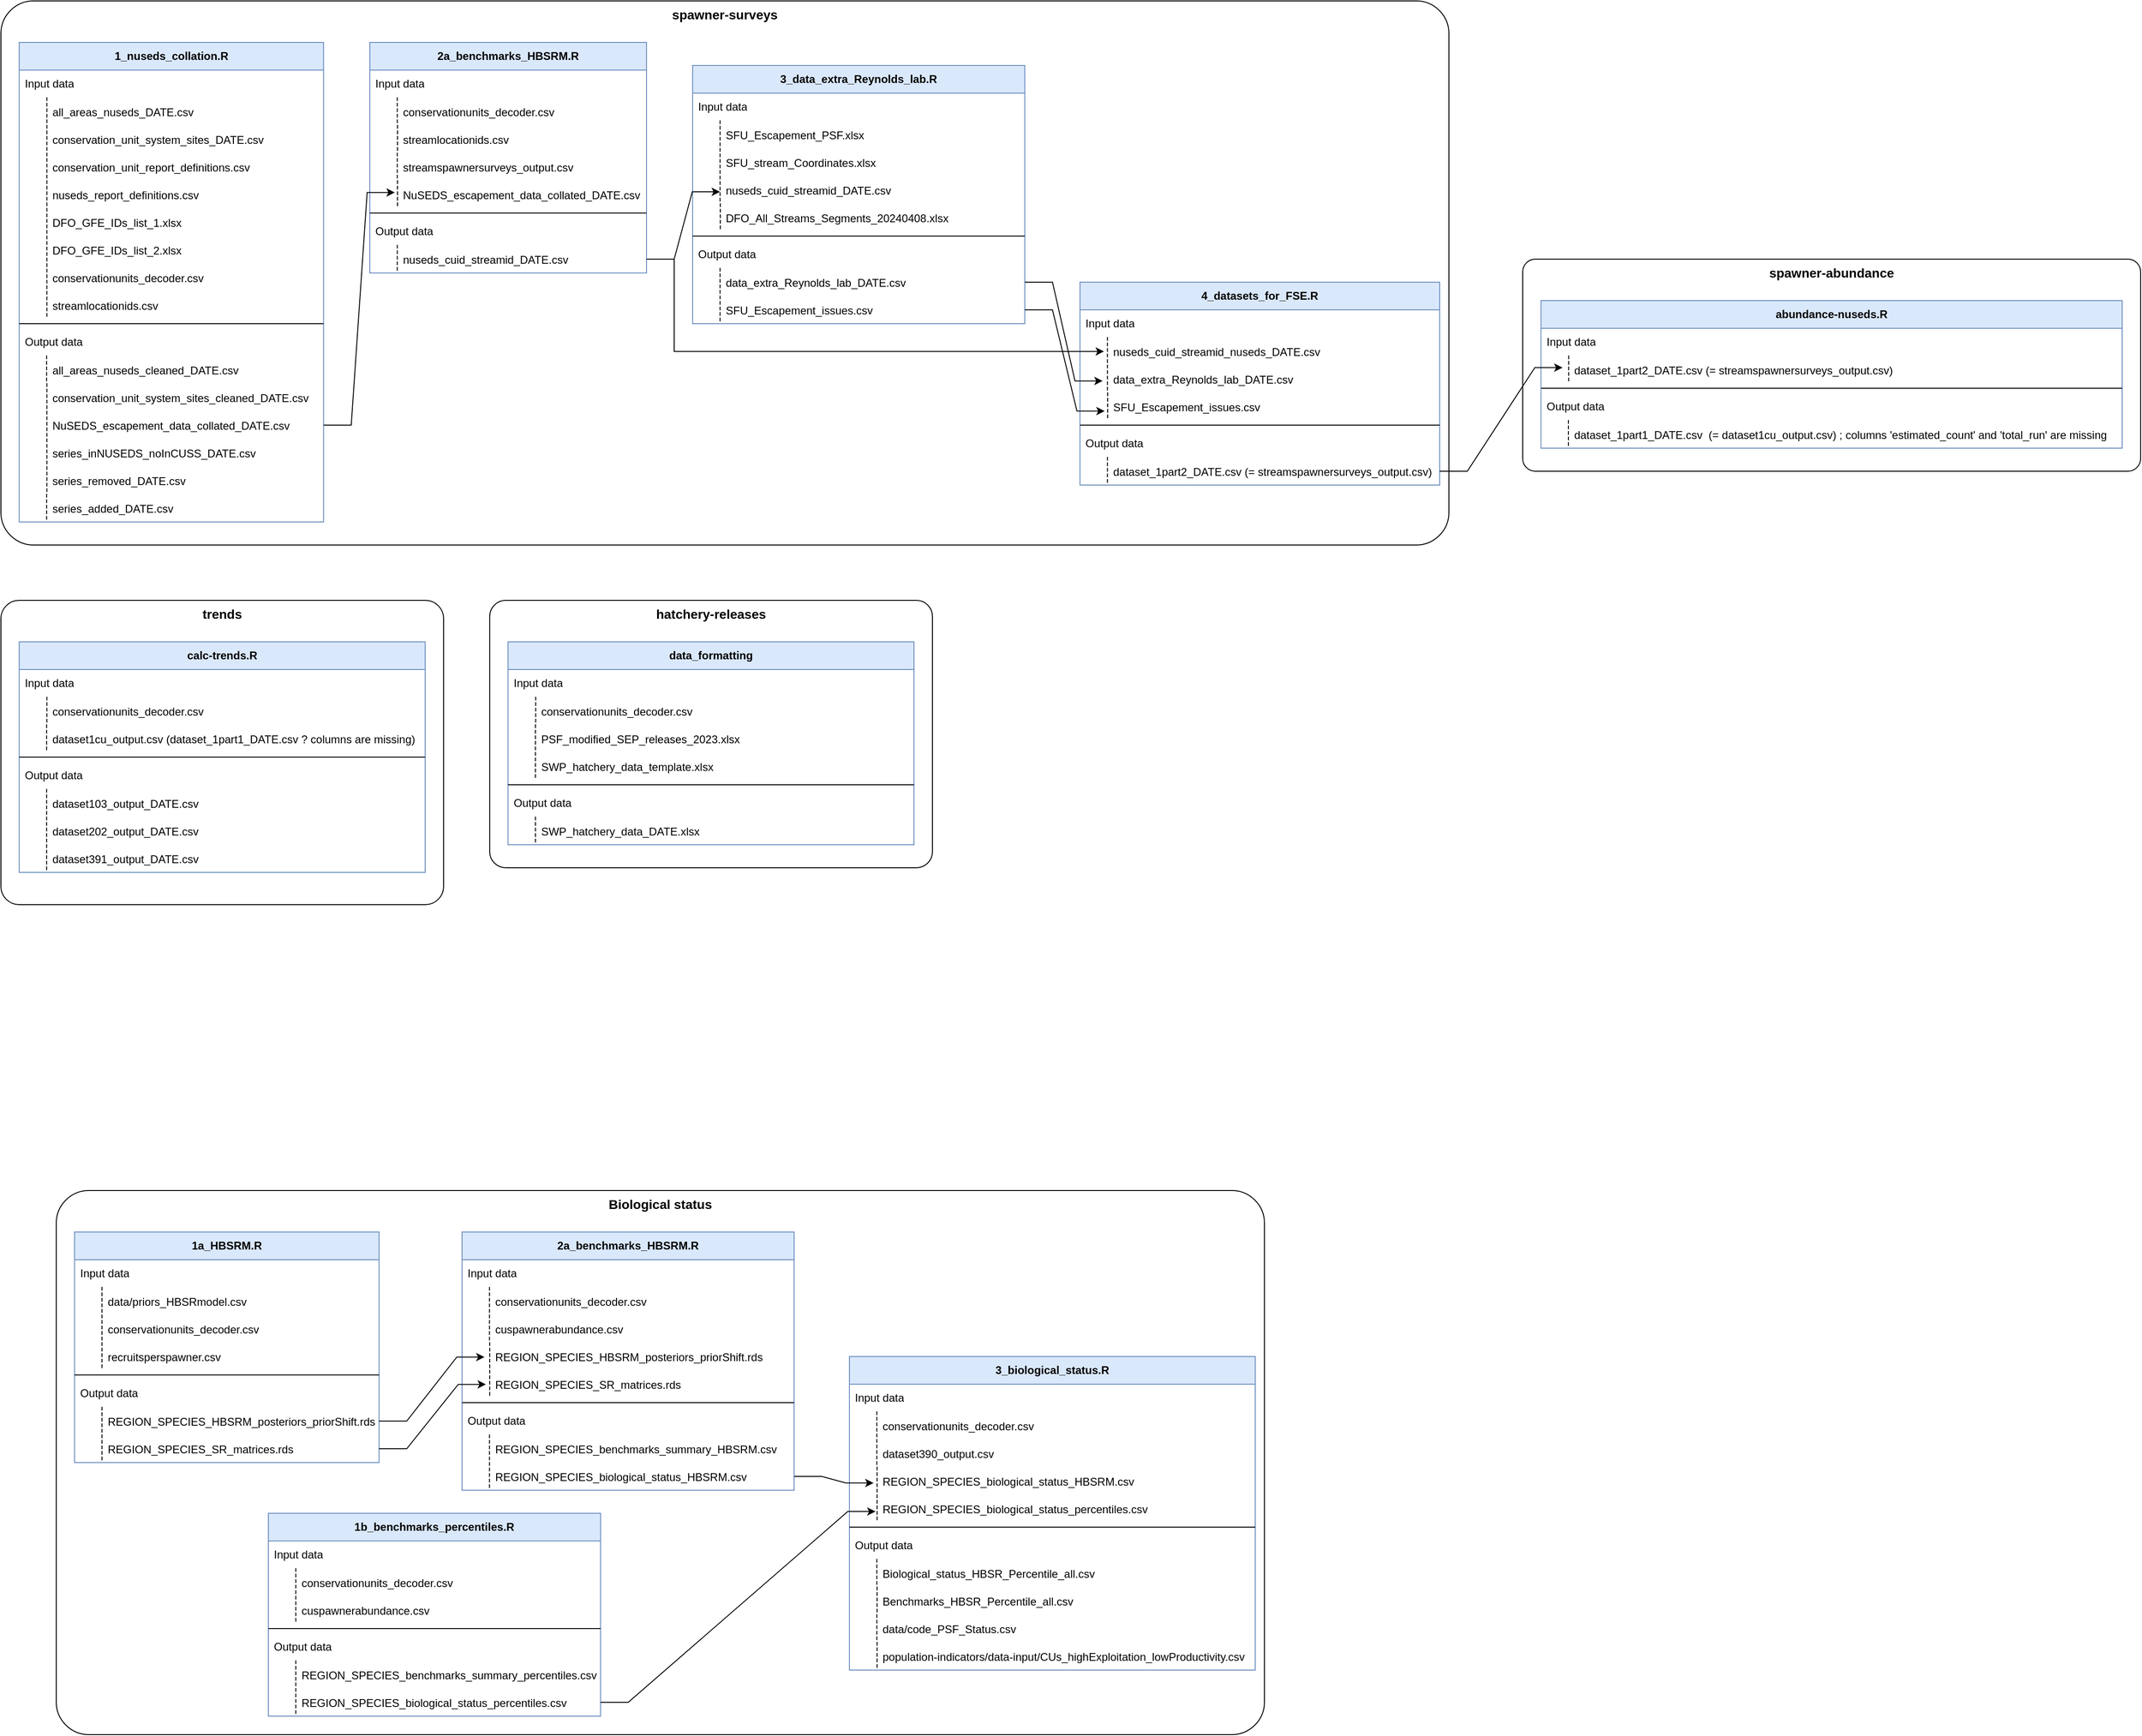 <mxfile version="24.6.2" type="github">
  <diagram id="C5RBs43oDa-KdzZeNtuy" name="Page-1">
    <mxGraphModel dx="2603" dy="2607" grid="1" gridSize="10" guides="1" tooltips="1" connect="1" arrows="1" fold="1" page="1" pageScale="1" pageWidth="1920" pageHeight="1200" math="0" shadow="0">
      <root>
        <mxCell id="WIyWlLk6GJQsqaUBKTNV-0" />
        <mxCell id="WIyWlLk6GJQsqaUBKTNV-1" parent="WIyWlLk6GJQsqaUBKTNV-0" />
        <mxCell id="khTtqg0wwVwJtDz728x1-9" value="&lt;b style=&quot;&quot;&gt;&lt;font style=&quot;font-size: 14px;&quot;&gt;Biological status&lt;/font&gt;&lt;/b&gt;" style="rounded=1;whiteSpace=wrap;html=1;direction=west;verticalAlign=top;container=1;arcSize=6;fontSize=12;" parent="WIyWlLk6GJQsqaUBKTNV-1" vertex="1">
          <mxGeometry x="100" y="120" width="1310" height="590" as="geometry">
            <mxRectangle x="130" y="-1150" width="140" height="30" as="alternateBounds" />
          </mxGeometry>
        </mxCell>
        <mxCell id="YXvkPUyqIe6JMjW3pNhc-0" value="&lt;font style=&quot;font-size: 12px;&quot;&gt;&lt;b&gt;1a_HBSRM.R&lt;/b&gt;&lt;/font&gt;" style="swimlane;fontStyle=0;childLayout=stackLayout;horizontal=1;startSize=30;horizontalStack=0;resizeParent=1;resizeParentMax=0;resizeLast=0;collapsible=1;marginBottom=0;whiteSpace=wrap;html=1;movable=1;resizable=1;rotatable=1;deletable=1;editable=1;locked=0;connectable=1;fillColor=#dae8fc;strokeColor=#6c8ebf;fontSize=12;" parent="khTtqg0wwVwJtDz728x1-9" vertex="1">
          <mxGeometry x="19.83" y="45" width="330.17" height="250" as="geometry" />
        </mxCell>
        <mxCell id="YXvkPUyqIe6JMjW3pNhc-1" value="Input data" style="text;strokeColor=none;fillColor=none;align=left;verticalAlign=middle;spacingLeft=4;spacingRight=4;overflow=hidden;points=[[0,0.5],[1,0.5]];portConstraint=eastwest;rotatable=1;whiteSpace=wrap;html=1;movable=1;resizable=1;deletable=1;editable=1;locked=0;connectable=1;fontSize=12;" parent="YXvkPUyqIe6JMjW3pNhc-0" vertex="1">
          <mxGeometry y="30" width="330.17" height="30" as="geometry" />
        </mxCell>
        <mxCell id="YXvkPUyqIe6JMjW3pNhc-18" value="data/priors_HBSRmodel.csv" style="shape=partialRectangle;fillColor=none;align=left;verticalAlign=middle;strokeColor=none;spacingLeft=34;rotatable=1;points=[[0,0.5],[1,0.5]];portConstraint=eastwest;dropTarget=0;movable=1;resizable=1;deletable=1;editable=1;locked=0;connectable=1;fontSize=12;" parent="YXvkPUyqIe6JMjW3pNhc-0" vertex="1">
          <mxGeometry y="60" width="330.17" height="30" as="geometry" />
        </mxCell>
        <mxCell id="YXvkPUyqIe6JMjW3pNhc-19" value="" style="shape=partialRectangle;top=0;left=0;bottom=0;fillColor=none;stokeWidth=1;dashed=1;align=left;verticalAlign=middle;spacingLeft=4;spacingRight=4;overflow=hidden;rotatable=1;points=[];portConstraint=eastwest;part=1;movable=1;resizable=1;deletable=1;editable=1;locked=0;connectable=1;fontSize=12;" parent="YXvkPUyqIe6JMjW3pNhc-18" vertex="1" connectable="0">
          <mxGeometry width="29.743" height="30" as="geometry" />
        </mxCell>
        <mxCell id="YXvkPUyqIe6JMjW3pNhc-16" value="conservationunits_decoder.csv" style="shape=partialRectangle;fillColor=none;align=left;verticalAlign=middle;strokeColor=none;spacingLeft=34;rotatable=1;points=[[0,0.5],[1,0.5]];portConstraint=eastwest;dropTarget=0;movable=1;resizable=1;deletable=1;editable=1;locked=0;connectable=1;fontSize=12;" parent="YXvkPUyqIe6JMjW3pNhc-0" vertex="1">
          <mxGeometry y="90" width="330.17" height="30" as="geometry" />
        </mxCell>
        <mxCell id="YXvkPUyqIe6JMjW3pNhc-17" value="" style="shape=partialRectangle;top=0;left=0;bottom=0;fillColor=none;stokeWidth=1;dashed=1;align=left;verticalAlign=middle;spacingLeft=4;spacingRight=4;overflow=hidden;rotatable=1;points=[];portConstraint=eastwest;part=1;movable=1;resizable=1;deletable=1;editable=1;locked=0;connectable=1;fontSize=12;" parent="YXvkPUyqIe6JMjW3pNhc-16" vertex="1" connectable="0">
          <mxGeometry width="29.743" height="30" as="geometry" />
        </mxCell>
        <mxCell id="YXvkPUyqIe6JMjW3pNhc-9" value="recruitsperspawner.csv" style="shape=partialRectangle;fillColor=none;align=left;verticalAlign=middle;strokeColor=none;spacingLeft=34;rotatable=1;points=[[0,0.5],[1,0.5]];portConstraint=eastwest;dropTarget=0;movable=1;resizable=1;deletable=1;editable=1;locked=0;connectable=1;fontSize=12;" parent="YXvkPUyqIe6JMjW3pNhc-0" vertex="1">
          <mxGeometry y="120" width="330.17" height="30" as="geometry" />
        </mxCell>
        <mxCell id="YXvkPUyqIe6JMjW3pNhc-10" value="" style="shape=partialRectangle;top=0;left=0;bottom=0;fillColor=none;stokeWidth=1;dashed=1;align=left;verticalAlign=middle;spacingLeft=4;spacingRight=4;overflow=hidden;rotatable=1;points=[];portConstraint=eastwest;part=1;movable=1;resizable=1;deletable=1;editable=1;locked=0;connectable=1;fontSize=12;" parent="YXvkPUyqIe6JMjW3pNhc-9" vertex="1" connectable="0">
          <mxGeometry width="29.743" height="30" as="geometry" />
        </mxCell>
        <mxCell id="YXvkPUyqIe6JMjW3pNhc-11" value="" style="line;strokeWidth=1;rotatable=1;dashed=0;labelPosition=right;align=left;verticalAlign=middle;spacingTop=0;spacingLeft=6;points=[];portConstraint=eastwest;movable=1;resizable=1;deletable=1;editable=1;locked=0;connectable=1;fontSize=12;" parent="YXvkPUyqIe6JMjW3pNhc-0" vertex="1">
          <mxGeometry y="150" width="330.17" height="10" as="geometry" />
        </mxCell>
        <mxCell id="YXvkPUyqIe6JMjW3pNhc-2" value="Output data" style="text;strokeColor=none;fillColor=none;align=left;verticalAlign=middle;spacingLeft=4;spacingRight=4;overflow=hidden;points=[[0,0.5],[1,0.5]];portConstraint=eastwest;rotatable=1;whiteSpace=wrap;html=1;movable=1;resizable=1;deletable=1;editable=1;locked=0;connectable=1;fontSize=12;" parent="YXvkPUyqIe6JMjW3pNhc-0" vertex="1">
          <mxGeometry y="160" width="330.17" height="30" as="geometry" />
        </mxCell>
        <mxCell id="YXvkPUyqIe6JMjW3pNhc-22" value="REGION_SPECIES_HBSRM_posteriors_priorShift.rds" style="shape=partialRectangle;fillColor=none;align=left;verticalAlign=middle;strokeColor=none;spacingLeft=34;rotatable=1;points=[[0,0.5],[1,0.5]];portConstraint=eastwest;dropTarget=0;movable=1;resizable=1;deletable=1;editable=1;locked=0;connectable=1;fontSize=12;" parent="YXvkPUyqIe6JMjW3pNhc-0" vertex="1">
          <mxGeometry y="190" width="330.17" height="30" as="geometry" />
        </mxCell>
        <mxCell id="YXvkPUyqIe6JMjW3pNhc-23" value="" style="shape=partialRectangle;top=0;left=0;bottom=0;fillColor=none;stokeWidth=1;dashed=1;align=left;verticalAlign=middle;spacingLeft=4;spacingRight=4;overflow=hidden;rotatable=1;points=[];portConstraint=eastwest;part=1;movable=1;resizable=1;deletable=1;editable=1;locked=0;connectable=1;fontSize=12;" parent="YXvkPUyqIe6JMjW3pNhc-22" vertex="1" connectable="0">
          <mxGeometry width="29.743" height="30" as="geometry" />
        </mxCell>
        <mxCell id="YXvkPUyqIe6JMjW3pNhc-14" value="REGION_SPECIES_SR_matrices.rds" style="shape=partialRectangle;fillColor=none;align=left;verticalAlign=middle;strokeColor=none;spacingLeft=34;rotatable=1;points=[[0,0.5],[1,0.5]];portConstraint=eastwest;dropTarget=0;movable=1;resizable=1;deletable=1;editable=1;locked=0;connectable=1;fontSize=12;" parent="YXvkPUyqIe6JMjW3pNhc-0" vertex="1">
          <mxGeometry y="220" width="330.17" height="30" as="geometry" />
        </mxCell>
        <mxCell id="YXvkPUyqIe6JMjW3pNhc-15" value="" style="shape=partialRectangle;top=0;left=0;bottom=0;fillColor=none;stokeWidth=1;dashed=1;align=left;verticalAlign=middle;spacingLeft=4;spacingRight=4;overflow=hidden;rotatable=1;points=[];portConstraint=eastwest;part=1;movable=1;resizable=1;deletable=1;editable=1;locked=0;connectable=1;fontSize=12;" parent="YXvkPUyqIe6JMjW3pNhc-14" vertex="1" connectable="0">
          <mxGeometry width="29.743" height="30" as="geometry" />
        </mxCell>
        <mxCell id="YXvkPUyqIe6JMjW3pNhc-40" value="&lt;font style=&quot;font-size: 12px;&quot;&gt;&lt;b&gt;1b_benchmarks_percentiles.R&lt;/b&gt;&lt;/font&gt;" style="swimlane;fontStyle=0;childLayout=stackLayout;horizontal=1;startSize=30;horizontalStack=0;resizeParent=1;resizeParentMax=0;resizeLast=0;collapsible=1;marginBottom=0;whiteSpace=wrap;html=1;movable=1;resizable=1;rotatable=1;deletable=1;editable=1;locked=0;connectable=1;fillColor=#dae8fc;strokeColor=#6c8ebf;fontSize=12;" parent="khTtqg0wwVwJtDz728x1-9" vertex="1">
          <mxGeometry x="230" y="350" width="360.17" height="220" as="geometry" />
        </mxCell>
        <mxCell id="YXvkPUyqIe6JMjW3pNhc-41" value="Input data" style="text;strokeColor=none;fillColor=none;align=left;verticalAlign=middle;spacingLeft=4;spacingRight=4;overflow=hidden;points=[[0,0.5],[1,0.5]];portConstraint=eastwest;rotatable=1;whiteSpace=wrap;html=1;movable=1;resizable=1;deletable=1;editable=1;locked=0;connectable=1;fontSize=12;" parent="YXvkPUyqIe6JMjW3pNhc-40" vertex="1">
          <mxGeometry y="30" width="360.17" height="30" as="geometry" />
        </mxCell>
        <mxCell id="YXvkPUyqIe6JMjW3pNhc-44" value="conservationunits_decoder.csv" style="shape=partialRectangle;fillColor=none;align=left;verticalAlign=middle;strokeColor=none;spacingLeft=34;rotatable=1;points=[[0,0.5],[1,0.5]];portConstraint=eastwest;dropTarget=0;movable=1;resizable=1;deletable=1;editable=1;locked=0;connectable=1;fontSize=12;" parent="YXvkPUyqIe6JMjW3pNhc-40" vertex="1">
          <mxGeometry y="60" width="360.17" height="30" as="geometry" />
        </mxCell>
        <mxCell id="YXvkPUyqIe6JMjW3pNhc-45" value="" style="shape=partialRectangle;top=0;left=0;bottom=0;fillColor=none;stokeWidth=1;dashed=1;align=left;verticalAlign=middle;spacingLeft=4;spacingRight=4;overflow=hidden;rotatable=1;points=[];portConstraint=eastwest;part=1;movable=1;resizable=1;deletable=1;editable=1;locked=0;connectable=1;fontSize=12;" parent="YXvkPUyqIe6JMjW3pNhc-44" vertex="1" connectable="0">
          <mxGeometry width="29.743" height="30" as="geometry" />
        </mxCell>
        <mxCell id="YXvkPUyqIe6JMjW3pNhc-46" value="cuspawnerabundance.csv" style="shape=partialRectangle;fillColor=none;align=left;verticalAlign=middle;strokeColor=none;spacingLeft=34;rotatable=1;points=[[0,0.5],[1,0.5]];portConstraint=eastwest;dropTarget=0;movable=1;resizable=1;deletable=1;editable=1;locked=0;connectable=1;fontSize=12;" parent="YXvkPUyqIe6JMjW3pNhc-40" vertex="1">
          <mxGeometry y="90" width="360.17" height="30" as="geometry" />
        </mxCell>
        <mxCell id="YXvkPUyqIe6JMjW3pNhc-47" value="" style="shape=partialRectangle;top=0;left=0;bottom=0;fillColor=none;stokeWidth=1;dashed=1;align=left;verticalAlign=middle;spacingLeft=4;spacingRight=4;overflow=hidden;rotatable=1;points=[];portConstraint=eastwest;part=1;movable=1;resizable=1;deletable=1;editable=1;locked=0;connectable=1;fontSize=12;" parent="YXvkPUyqIe6JMjW3pNhc-46" vertex="1" connectable="0">
          <mxGeometry width="29.743" height="30" as="geometry" />
        </mxCell>
        <mxCell id="YXvkPUyqIe6JMjW3pNhc-48" value="" style="line;strokeWidth=1;rotatable=1;dashed=0;labelPosition=right;align=left;verticalAlign=middle;spacingTop=0;spacingLeft=6;points=[];portConstraint=eastwest;movable=1;resizable=1;deletable=1;editable=1;locked=0;connectable=1;fontSize=12;" parent="YXvkPUyqIe6JMjW3pNhc-40" vertex="1">
          <mxGeometry y="120" width="360.17" height="10" as="geometry" />
        </mxCell>
        <mxCell id="YXvkPUyqIe6JMjW3pNhc-49" value="Output data" style="text;strokeColor=none;fillColor=none;align=left;verticalAlign=middle;spacingLeft=4;spacingRight=4;overflow=hidden;points=[[0,0.5],[1,0.5]];portConstraint=eastwest;rotatable=1;whiteSpace=wrap;html=1;movable=1;resizable=1;deletable=1;editable=1;locked=0;connectable=1;fontSize=12;" parent="YXvkPUyqIe6JMjW3pNhc-40" vertex="1">
          <mxGeometry y="130" width="360.17" height="30" as="geometry" />
        </mxCell>
        <mxCell id="YXvkPUyqIe6JMjW3pNhc-50" value="REGION_SPECIES_benchmarks_summary_percentiles.csv" style="shape=partialRectangle;fillColor=none;align=left;verticalAlign=middle;strokeColor=none;spacingLeft=34;rotatable=1;points=[[0,0.5],[1,0.5]];portConstraint=eastwest;dropTarget=0;movable=1;resizable=1;deletable=1;editable=1;locked=0;connectable=1;fontSize=12;" parent="YXvkPUyqIe6JMjW3pNhc-40" vertex="1">
          <mxGeometry y="160" width="360.17" height="30" as="geometry" />
        </mxCell>
        <mxCell id="YXvkPUyqIe6JMjW3pNhc-51" value="" style="shape=partialRectangle;top=0;left=0;bottom=0;fillColor=none;stokeWidth=1;dashed=1;align=left;verticalAlign=middle;spacingLeft=4;spacingRight=4;overflow=hidden;rotatable=1;points=[];portConstraint=eastwest;part=1;movable=1;resizable=1;deletable=1;editable=1;locked=0;connectable=1;fontSize=12;" parent="YXvkPUyqIe6JMjW3pNhc-50" vertex="1" connectable="0">
          <mxGeometry width="29.743" height="30" as="geometry" />
        </mxCell>
        <mxCell id="YXvkPUyqIe6JMjW3pNhc-52" value="REGION_SPECIES_biological_status_percentiles.csv" style="shape=partialRectangle;fillColor=none;align=left;verticalAlign=middle;strokeColor=none;spacingLeft=34;rotatable=1;points=[[0,0.5],[1,0.5]];portConstraint=eastwest;dropTarget=0;movable=1;resizable=1;deletable=1;editable=1;locked=0;connectable=1;fontSize=12;" parent="YXvkPUyqIe6JMjW3pNhc-40" vertex="1">
          <mxGeometry y="190" width="360.17" height="30" as="geometry" />
        </mxCell>
        <mxCell id="YXvkPUyqIe6JMjW3pNhc-53" value="" style="shape=partialRectangle;top=0;left=0;bottom=0;fillColor=none;stokeWidth=1;dashed=1;align=left;verticalAlign=middle;spacingLeft=4;spacingRight=4;overflow=hidden;rotatable=1;points=[];portConstraint=eastwest;part=1;movable=1;resizable=1;deletable=1;editable=1;locked=0;connectable=1;fontSize=12;" parent="YXvkPUyqIe6JMjW3pNhc-52" vertex="1" connectable="0">
          <mxGeometry width="29.743" height="30" as="geometry" />
        </mxCell>
        <mxCell id="YXvkPUyqIe6JMjW3pNhc-54" value="&lt;font style=&quot;font-size: 12px;&quot;&gt;&lt;b&gt;2a_benchmarks_HBSRM.R&lt;/b&gt;&lt;/font&gt;" style="swimlane;fontStyle=0;childLayout=stackLayout;horizontal=1;startSize=30;horizontalStack=0;resizeParent=1;resizeParentMax=0;resizeLast=0;collapsible=1;marginBottom=0;whiteSpace=wrap;html=1;movable=1;resizable=1;rotatable=1;deletable=1;editable=1;locked=0;connectable=1;fillColor=#dae8fc;strokeColor=#6c8ebf;fontSize=12;" parent="khTtqg0wwVwJtDz728x1-9" vertex="1">
          <mxGeometry x="440" y="45" width="360" height="280" as="geometry" />
        </mxCell>
        <mxCell id="YXvkPUyqIe6JMjW3pNhc-55" value="Input data" style="text;strokeColor=none;fillColor=none;align=left;verticalAlign=middle;spacingLeft=4;spacingRight=4;overflow=hidden;points=[[0,0.5],[1,0.5]];portConstraint=eastwest;rotatable=1;whiteSpace=wrap;html=1;movable=1;resizable=1;deletable=1;editable=1;locked=0;connectable=1;fontSize=12;" parent="YXvkPUyqIe6JMjW3pNhc-54" vertex="1">
          <mxGeometry y="30" width="360" height="30" as="geometry" />
        </mxCell>
        <mxCell id="YXvkPUyqIe6JMjW3pNhc-56" value="conservationunits_decoder.csv" style="shape=partialRectangle;fillColor=none;align=left;verticalAlign=middle;strokeColor=none;spacingLeft=34;rotatable=1;points=[[0,0.5],[1,0.5]];portConstraint=eastwest;dropTarget=0;movable=1;resizable=1;deletable=1;editable=1;locked=0;connectable=1;fontSize=12;" parent="YXvkPUyqIe6JMjW3pNhc-54" vertex="1">
          <mxGeometry y="60" width="360" height="30" as="geometry" />
        </mxCell>
        <mxCell id="YXvkPUyqIe6JMjW3pNhc-57" value="" style="shape=partialRectangle;top=0;left=0;bottom=0;fillColor=none;stokeWidth=1;dashed=1;align=left;verticalAlign=middle;spacingLeft=4;spacingRight=4;overflow=hidden;rotatable=1;points=[];portConstraint=eastwest;part=1;movable=1;resizable=1;deletable=1;editable=1;locked=0;connectable=1;fontSize=12;" parent="YXvkPUyqIe6JMjW3pNhc-56" vertex="1" connectable="0">
          <mxGeometry width="29.743" height="30" as="geometry" />
        </mxCell>
        <mxCell id="YXvkPUyqIe6JMjW3pNhc-58" value="cuspawnerabundance.csv" style="shape=partialRectangle;fillColor=none;align=left;verticalAlign=middle;strokeColor=none;spacingLeft=34;rotatable=1;points=[[0,0.5],[1,0.5]];portConstraint=eastwest;dropTarget=0;movable=1;resizable=1;deletable=1;editable=1;locked=0;connectable=1;fontSize=12;" parent="YXvkPUyqIe6JMjW3pNhc-54" vertex="1">
          <mxGeometry y="90" width="360" height="30" as="geometry" />
        </mxCell>
        <mxCell id="YXvkPUyqIe6JMjW3pNhc-59" value="" style="shape=partialRectangle;top=0;left=0;bottom=0;fillColor=none;stokeWidth=1;dashed=1;align=left;verticalAlign=middle;spacingLeft=4;spacingRight=4;overflow=hidden;rotatable=1;points=[];portConstraint=eastwest;part=1;movable=1;resizable=1;deletable=1;editable=1;locked=0;connectable=1;fontSize=12;" parent="YXvkPUyqIe6JMjW3pNhc-58" vertex="1" connectable="0">
          <mxGeometry width="29.743" height="30" as="geometry" />
        </mxCell>
        <mxCell id="YXvkPUyqIe6JMjW3pNhc-77" value="REGION_SPECIES_HBSRM_posteriors_priorShift.rds" style="shape=partialRectangle;fillColor=none;align=left;verticalAlign=middle;strokeColor=none;spacingLeft=34;rotatable=1;points=[[0,0.5],[1,0.5]];portConstraint=eastwest;dropTarget=0;movable=1;resizable=1;deletable=1;editable=1;locked=0;connectable=1;fontSize=12;" parent="YXvkPUyqIe6JMjW3pNhc-54" vertex="1">
          <mxGeometry y="120" width="360" height="30" as="geometry" />
        </mxCell>
        <mxCell id="YXvkPUyqIe6JMjW3pNhc-78" value="" style="shape=partialRectangle;top=0;left=0;bottom=0;fillColor=none;stokeWidth=1;dashed=1;align=left;verticalAlign=middle;spacingLeft=4;spacingRight=4;overflow=hidden;rotatable=1;points=[];portConstraint=eastwest;part=1;movable=1;resizable=1;deletable=1;editable=1;locked=0;connectable=1;fontSize=12;" parent="YXvkPUyqIe6JMjW3pNhc-77" vertex="1" connectable="0">
          <mxGeometry width="30" height="30" as="geometry" />
        </mxCell>
        <mxCell id="YXvkPUyqIe6JMjW3pNhc-71" value="REGION_SPECIES_SR_matrices.rds" style="shape=partialRectangle;fillColor=none;align=left;verticalAlign=middle;strokeColor=none;spacingLeft=34;rotatable=1;points=[[0,0.5],[1,0.5]];portConstraint=eastwest;dropTarget=0;movable=1;resizable=1;deletable=1;editable=1;locked=0;connectable=1;fontSize=12;" parent="YXvkPUyqIe6JMjW3pNhc-54" vertex="1">
          <mxGeometry y="150" width="360" height="30" as="geometry" />
        </mxCell>
        <mxCell id="YXvkPUyqIe6JMjW3pNhc-72" value="" style="shape=partialRectangle;top=0;left=0;bottom=0;fillColor=none;stokeWidth=1;dashed=1;align=left;verticalAlign=middle;spacingLeft=4;spacingRight=4;overflow=hidden;rotatable=1;points=[];portConstraint=eastwest;part=1;movable=1;resizable=1;deletable=1;editable=1;locked=0;connectable=1;fontSize=12;" parent="YXvkPUyqIe6JMjW3pNhc-71" vertex="1" connectable="0">
          <mxGeometry width="30" height="30" as="geometry" />
        </mxCell>
        <mxCell id="YXvkPUyqIe6JMjW3pNhc-60" value="" style="line;strokeWidth=1;rotatable=1;dashed=0;labelPosition=right;align=left;verticalAlign=middle;spacingTop=0;spacingLeft=6;points=[];portConstraint=eastwest;movable=1;resizable=1;deletable=1;editable=1;locked=0;connectable=1;fontSize=12;" parent="YXvkPUyqIe6JMjW3pNhc-54" vertex="1">
          <mxGeometry y="180" width="360" height="10" as="geometry" />
        </mxCell>
        <mxCell id="YXvkPUyqIe6JMjW3pNhc-61" value="Output data" style="text;strokeColor=none;fillColor=none;align=left;verticalAlign=middle;spacingLeft=4;spacingRight=4;overflow=hidden;points=[[0,0.5],[1,0.5]];portConstraint=eastwest;rotatable=1;whiteSpace=wrap;html=1;movable=1;resizable=1;deletable=1;editable=1;locked=0;connectable=1;fontSize=12;" parent="YXvkPUyqIe6JMjW3pNhc-54" vertex="1">
          <mxGeometry y="190" width="360" height="30" as="geometry" />
        </mxCell>
        <mxCell id="YXvkPUyqIe6JMjW3pNhc-62" value="REGION_SPECIES_benchmarks_summary_HBSRM.csv" style="shape=partialRectangle;fillColor=none;align=left;verticalAlign=middle;strokeColor=none;spacingLeft=34;rotatable=1;points=[[0,0.5],[1,0.5]];portConstraint=eastwest;dropTarget=0;movable=1;resizable=1;deletable=1;editable=1;locked=0;connectable=1;fontSize=12;" parent="YXvkPUyqIe6JMjW3pNhc-54" vertex="1">
          <mxGeometry y="220" width="360" height="30" as="geometry" />
        </mxCell>
        <mxCell id="YXvkPUyqIe6JMjW3pNhc-63" value="" style="shape=partialRectangle;top=0;left=0;bottom=0;fillColor=none;stokeWidth=1;dashed=1;align=left;verticalAlign=middle;spacingLeft=4;spacingRight=4;overflow=hidden;rotatable=1;points=[];portConstraint=eastwest;part=1;movable=1;resizable=1;deletable=1;editable=1;locked=0;connectable=1;fontSize=12;" parent="YXvkPUyqIe6JMjW3pNhc-62" vertex="1" connectable="0">
          <mxGeometry width="29.743" height="30" as="geometry" />
        </mxCell>
        <mxCell id="YXvkPUyqIe6JMjW3pNhc-64" value="REGION_SPECIES_biological_status_HBSRM.csv" style="shape=partialRectangle;fillColor=none;align=left;verticalAlign=middle;strokeColor=none;spacingLeft=34;rotatable=1;points=[[0,0.5],[1,0.5]];portConstraint=eastwest;dropTarget=0;movable=1;resizable=1;deletable=1;editable=1;locked=0;connectable=1;fontSize=12;" parent="YXvkPUyqIe6JMjW3pNhc-54" vertex="1">
          <mxGeometry y="250" width="360" height="30" as="geometry" />
        </mxCell>
        <mxCell id="YXvkPUyqIe6JMjW3pNhc-65" value="" style="shape=partialRectangle;top=0;left=0;bottom=0;fillColor=none;stokeWidth=1;dashed=1;align=left;verticalAlign=middle;spacingLeft=4;spacingRight=4;overflow=hidden;rotatable=1;points=[];portConstraint=eastwest;part=1;movable=1;resizable=1;deletable=1;editable=1;locked=0;connectable=1;fontSize=12;" parent="YXvkPUyqIe6JMjW3pNhc-64" vertex="1" connectable="0">
          <mxGeometry width="29.743" height="30" as="geometry" />
        </mxCell>
        <mxCell id="YXvkPUyqIe6JMjW3pNhc-79" style="edgeStyle=entityRelationEdgeStyle;rounded=0;orthogonalLoop=1;jettySize=auto;html=1;exitX=1;exitY=0.5;exitDx=0;exitDy=0;entryX=0.811;entryY=0.519;entryDx=0;entryDy=0;entryPerimeter=0;movable=1;resizable=1;rotatable=1;deletable=1;editable=1;locked=0;connectable=1;fontSize=12;" parent="khTtqg0wwVwJtDz728x1-9" source="YXvkPUyqIe6JMjW3pNhc-22" target="YXvkPUyqIe6JMjW3pNhc-78" edge="1">
          <mxGeometry relative="1" as="geometry">
            <Array as="points">
              <mxPoint x="577.813" y="134.465" />
            </Array>
          </mxGeometry>
        </mxCell>
        <mxCell id="YXvkPUyqIe6JMjW3pNhc-81" style="edgeStyle=entityRelationEdgeStyle;shape=connector;rounded=0;orthogonalLoop=1;jettySize=auto;html=1;exitX=1;exitY=0.5;exitDx=0;exitDy=0;strokeColor=default;align=center;verticalAlign=middle;fontFamily=Helvetica;fontSize=12;fontColor=default;labelBackgroundColor=default;endArrow=classic;entryX=0.862;entryY=0.507;entryDx=0;entryDy=0;entryPerimeter=0;movable=1;resizable=1;rotatable=1;deletable=1;editable=1;locked=0;connectable=1;" parent="khTtqg0wwVwJtDz728x1-9" source="YXvkPUyqIe6JMjW3pNhc-14" target="YXvkPUyqIe6JMjW3pNhc-72" edge="1">
          <mxGeometry relative="1" as="geometry">
            <mxPoint x="604.688" y="154.36" as="targetPoint" />
          </mxGeometry>
        </mxCell>
        <mxCell id="YXvkPUyqIe6JMjW3pNhc-82" value="&lt;font style=&quot;font-size: 12px;&quot;&gt;&lt;b&gt;3_biological_status.R&lt;/b&gt;&lt;/font&gt;" style="swimlane;fontStyle=0;childLayout=stackLayout;horizontal=1;startSize=30;horizontalStack=0;resizeParent=1;resizeParentMax=0;resizeLast=0;collapsible=1;marginBottom=0;whiteSpace=wrap;html=1;movable=1;resizable=1;rotatable=1;deletable=1;editable=1;locked=0;connectable=1;fillColor=#dae8fc;strokeColor=#6c8ebf;fontSize=12;" parent="khTtqg0wwVwJtDz728x1-9" vertex="1">
          <mxGeometry x="860" y="180" width="440" height="340" as="geometry" />
        </mxCell>
        <mxCell id="YXvkPUyqIe6JMjW3pNhc-83" value="Input data" style="text;strokeColor=none;fillColor=none;align=left;verticalAlign=middle;spacingLeft=4;spacingRight=4;overflow=hidden;points=[[0,0.5],[1,0.5]];portConstraint=eastwest;rotatable=1;whiteSpace=wrap;html=1;movable=1;resizable=1;deletable=1;editable=1;locked=0;connectable=1;fontSize=12;" parent="YXvkPUyqIe6JMjW3pNhc-82" vertex="1">
          <mxGeometry y="30" width="440" height="30" as="geometry" />
        </mxCell>
        <mxCell id="YXvkPUyqIe6JMjW3pNhc-84" value="conservationunits_decoder.csv" style="shape=partialRectangle;fillColor=none;align=left;verticalAlign=middle;strokeColor=none;spacingLeft=34;rotatable=1;points=[[0,0.5],[1,0.5]];portConstraint=eastwest;dropTarget=0;movable=1;resizable=1;deletable=1;editable=1;locked=0;connectable=1;fontSize=12;" parent="YXvkPUyqIe6JMjW3pNhc-82" vertex="1">
          <mxGeometry y="60" width="440" height="30" as="geometry" />
        </mxCell>
        <mxCell id="YXvkPUyqIe6JMjW3pNhc-85" value="" style="shape=partialRectangle;top=0;left=0;bottom=0;fillColor=none;stokeWidth=1;dashed=1;align=left;verticalAlign=middle;spacingLeft=4;spacingRight=4;overflow=hidden;rotatable=1;points=[];portConstraint=eastwest;part=1;movable=1;resizable=1;deletable=1;editable=1;locked=0;connectable=1;fontSize=12;" parent="YXvkPUyqIe6JMjW3pNhc-84" vertex="1" connectable="0">
          <mxGeometry width="29.743" height="30" as="geometry" />
        </mxCell>
        <mxCell id="YXvkPUyqIe6JMjW3pNhc-86" value="dataset390_output.csv" style="shape=partialRectangle;fillColor=none;align=left;verticalAlign=middle;strokeColor=none;spacingLeft=34;rotatable=1;points=[[0,0.5],[1,0.5]];portConstraint=eastwest;dropTarget=0;movable=1;resizable=1;deletable=1;editable=1;locked=0;connectable=1;fontSize=12;" parent="YXvkPUyqIe6JMjW3pNhc-82" vertex="1">
          <mxGeometry y="90" width="440" height="30" as="geometry" />
        </mxCell>
        <mxCell id="YXvkPUyqIe6JMjW3pNhc-87" value="" style="shape=partialRectangle;top=0;left=0;bottom=0;fillColor=none;stokeWidth=1;dashed=1;align=left;verticalAlign=middle;spacingLeft=4;spacingRight=4;overflow=hidden;rotatable=1;points=[];portConstraint=eastwest;part=1;movable=1;resizable=1;deletable=1;editable=1;locked=0;connectable=1;fontSize=12;" parent="YXvkPUyqIe6JMjW3pNhc-86" vertex="1" connectable="0">
          <mxGeometry width="29.743" height="30" as="geometry" />
        </mxCell>
        <mxCell id="YXvkPUyqIe6JMjW3pNhc-96" value="REGION_SPECIES_biological_status_HBSRM.csv" style="shape=partialRectangle;fillColor=none;align=left;verticalAlign=middle;strokeColor=none;spacingLeft=34;rotatable=1;points=[[0,0.5],[1,0.5]];portConstraint=eastwest;dropTarget=0;fontFamily=Helvetica;fontSize=12;fontColor=default;labelBackgroundColor=default;movable=1;resizable=1;deletable=1;editable=1;locked=0;connectable=1;" parent="YXvkPUyqIe6JMjW3pNhc-82" vertex="1">
          <mxGeometry y="120" width="440" height="30" as="geometry" />
        </mxCell>
        <mxCell id="YXvkPUyqIe6JMjW3pNhc-97" value="" style="shape=partialRectangle;top=0;left=0;bottom=0;fillColor=none;stokeWidth=1;dashed=1;align=left;verticalAlign=middle;spacingLeft=4;spacingRight=4;overflow=hidden;rotatable=1;points=[];portConstraint=eastwest;part=1;fontFamily=Helvetica;fontSize=12;fontColor=default;labelBackgroundColor=default;movable=1;resizable=1;deletable=1;editable=1;locked=0;connectable=1;" parent="YXvkPUyqIe6JMjW3pNhc-96" vertex="1" connectable="0">
          <mxGeometry width="30" height="30" as="geometry" />
        </mxCell>
        <mxCell id="YXvkPUyqIe6JMjW3pNhc-102" value="REGION_SPECIES_biological_status_percentiles.csv" style="shape=partialRectangle;fillColor=none;align=left;verticalAlign=middle;strokeColor=none;spacingLeft=34;rotatable=1;points=[[0,0.5],[1,0.5]];portConstraint=eastwest;dropTarget=0;fontFamily=Helvetica;fontSize=12;fontColor=default;labelBackgroundColor=default;movable=1;resizable=1;deletable=1;editable=1;locked=0;connectable=1;" parent="YXvkPUyqIe6JMjW3pNhc-82" vertex="1">
          <mxGeometry y="150" width="440" height="30" as="geometry" />
        </mxCell>
        <mxCell id="YXvkPUyqIe6JMjW3pNhc-103" value="" style="shape=partialRectangle;top=0;left=0;bottom=0;fillColor=none;stokeWidth=1;dashed=1;align=left;verticalAlign=middle;spacingLeft=4;spacingRight=4;overflow=hidden;rotatable=1;points=[];portConstraint=eastwest;part=1;fontFamily=Helvetica;fontSize=12;fontColor=default;labelBackgroundColor=default;movable=1;resizable=1;deletable=1;editable=1;locked=0;connectable=1;" parent="YXvkPUyqIe6JMjW3pNhc-102" vertex="1" connectable="0">
          <mxGeometry width="30" height="30" as="geometry" />
        </mxCell>
        <mxCell id="YXvkPUyqIe6JMjW3pNhc-88" value="" style="line;strokeWidth=1;rotatable=1;dashed=0;labelPosition=right;align=left;verticalAlign=middle;spacingTop=0;spacingLeft=6;points=[];portConstraint=eastwest;movable=1;resizable=1;deletable=1;editable=1;locked=0;connectable=1;fontSize=12;" parent="YXvkPUyqIe6JMjW3pNhc-82" vertex="1">
          <mxGeometry y="180" width="440" height="10" as="geometry" />
        </mxCell>
        <mxCell id="YXvkPUyqIe6JMjW3pNhc-89" value="Output data" style="text;strokeColor=none;fillColor=none;align=left;verticalAlign=middle;spacingLeft=4;spacingRight=4;overflow=hidden;points=[[0,0.5],[1,0.5]];portConstraint=eastwest;rotatable=1;whiteSpace=wrap;html=1;movable=1;resizable=1;deletable=1;editable=1;locked=0;connectable=1;fontSize=12;" parent="YXvkPUyqIe6JMjW3pNhc-82" vertex="1">
          <mxGeometry y="190" width="440" height="30" as="geometry" />
        </mxCell>
        <mxCell id="YXvkPUyqIe6JMjW3pNhc-90" value="Biological_status_HBSR_Percentile_all.csv" style="shape=partialRectangle;fillColor=none;align=left;verticalAlign=middle;strokeColor=none;spacingLeft=34;rotatable=1;points=[[0,0.5],[1,0.5]];portConstraint=eastwest;dropTarget=0;movable=1;resizable=1;deletable=1;editable=1;locked=0;connectable=1;fontSize=12;" parent="YXvkPUyqIe6JMjW3pNhc-82" vertex="1">
          <mxGeometry y="220" width="440" height="30" as="geometry" />
        </mxCell>
        <mxCell id="YXvkPUyqIe6JMjW3pNhc-91" value="" style="shape=partialRectangle;top=0;left=0;bottom=0;fillColor=none;stokeWidth=1;dashed=1;align=left;verticalAlign=middle;spacingLeft=4;spacingRight=4;overflow=hidden;rotatable=1;points=[];portConstraint=eastwest;part=1;movable=1;resizable=1;deletable=1;editable=1;locked=0;connectable=1;fontSize=12;" parent="YXvkPUyqIe6JMjW3pNhc-90" vertex="1" connectable="0">
          <mxGeometry width="29.743" height="30" as="geometry" />
        </mxCell>
        <mxCell id="YXvkPUyqIe6JMjW3pNhc-100" value="Benchmarks_HBSR_Percentile_all.csv" style="shape=partialRectangle;fillColor=none;align=left;verticalAlign=middle;strokeColor=none;spacingLeft=34;rotatable=1;points=[[0,0.5],[1,0.5]];portConstraint=eastwest;dropTarget=0;fontFamily=Helvetica;fontSize=12;fontColor=default;labelBackgroundColor=default;movable=1;resizable=1;deletable=1;editable=1;locked=0;connectable=1;" parent="YXvkPUyqIe6JMjW3pNhc-82" vertex="1">
          <mxGeometry y="250" width="440" height="30" as="geometry" />
        </mxCell>
        <mxCell id="YXvkPUyqIe6JMjW3pNhc-101" value="" style="shape=partialRectangle;top=0;left=0;bottom=0;fillColor=none;stokeWidth=1;dashed=1;align=left;verticalAlign=middle;spacingLeft=4;spacingRight=4;overflow=hidden;rotatable=1;points=[];portConstraint=eastwest;part=1;fontFamily=Helvetica;fontSize=12;fontColor=default;labelBackgroundColor=default;movable=1;resizable=1;deletable=1;editable=1;locked=0;connectable=1;" parent="YXvkPUyqIe6JMjW3pNhc-100" vertex="1" connectable="0">
          <mxGeometry width="30" height="30" as="geometry" />
        </mxCell>
        <mxCell id="YXvkPUyqIe6JMjW3pNhc-92" value="data/code_PSF_Status.csv" style="shape=partialRectangle;fillColor=none;align=left;verticalAlign=middle;strokeColor=none;spacingLeft=34;rotatable=1;points=[[0,0.5],[1,0.5]];portConstraint=eastwest;dropTarget=0;movable=1;resizable=1;deletable=1;editable=1;locked=0;connectable=1;fontSize=12;" parent="YXvkPUyqIe6JMjW3pNhc-82" vertex="1">
          <mxGeometry y="280" width="440" height="30" as="geometry" />
        </mxCell>
        <mxCell id="YXvkPUyqIe6JMjW3pNhc-93" value="" style="shape=partialRectangle;top=0;left=0;bottom=0;fillColor=none;stokeWidth=1;dashed=1;align=left;verticalAlign=middle;spacingLeft=4;spacingRight=4;overflow=hidden;rotatable=1;points=[];portConstraint=eastwest;part=1;movable=1;resizable=1;deletable=1;editable=1;locked=0;connectable=1;fontSize=12;" parent="YXvkPUyqIe6JMjW3pNhc-92" vertex="1" connectable="0">
          <mxGeometry width="29.743" height="30" as="geometry" />
        </mxCell>
        <mxCell id="YXvkPUyqIe6JMjW3pNhc-98" value="population-indicators/data-input/CUs_highExploitation_lowProductivity.csv" style="shape=partialRectangle;fillColor=none;align=left;verticalAlign=middle;strokeColor=none;spacingLeft=34;rotatable=1;points=[[0,0.5],[1,0.5]];portConstraint=eastwest;dropTarget=0;fontFamily=Helvetica;fontSize=12;fontColor=default;labelBackgroundColor=default;movable=1;resizable=1;deletable=1;editable=1;locked=0;connectable=1;" parent="YXvkPUyqIe6JMjW3pNhc-82" vertex="1">
          <mxGeometry y="310" width="440" height="30" as="geometry" />
        </mxCell>
        <mxCell id="YXvkPUyqIe6JMjW3pNhc-99" value="" style="shape=partialRectangle;top=0;left=0;bottom=0;fillColor=none;stokeWidth=1;dashed=1;align=left;verticalAlign=middle;spacingLeft=4;spacingRight=4;overflow=hidden;rotatable=1;points=[];portConstraint=eastwest;part=1;fontFamily=Helvetica;fontSize=12;fontColor=default;labelBackgroundColor=default;movable=1;resizable=1;deletable=1;editable=1;locked=0;connectable=1;" parent="YXvkPUyqIe6JMjW3pNhc-98" vertex="1" connectable="0">
          <mxGeometry width="30" height="30" as="geometry" />
        </mxCell>
        <mxCell id="YXvkPUyqIe6JMjW3pNhc-104" style="edgeStyle=entityRelationEdgeStyle;shape=connector;rounded=0;orthogonalLoop=1;jettySize=auto;html=1;exitX=1;exitY=0.5;exitDx=0;exitDy=0;strokeColor=default;align=center;verticalAlign=middle;fontFamily=Helvetica;fontSize=12;fontColor=default;labelBackgroundColor=default;endArrow=classic;entryX=0.871;entryY=0.571;entryDx=0;entryDy=0;entryPerimeter=0;movable=1;resizable=1;rotatable=1;deletable=1;editable=1;locked=0;connectable=1;" parent="khTtqg0wwVwJtDz728x1-9" source="YXvkPUyqIe6JMjW3pNhc-64" target="YXvkPUyqIe6JMjW3pNhc-97" edge="1">
          <mxGeometry relative="1" as="geometry">
            <mxPoint x="808.521" y="233.256" as="targetPoint" />
          </mxGeometry>
        </mxCell>
        <mxCell id="YXvkPUyqIe6JMjW3pNhc-107" style="edgeStyle=entityRelationEdgeStyle;shape=connector;rounded=0;orthogonalLoop=1;jettySize=auto;html=1;exitX=1;exitY=0.5;exitDx=0;exitDy=0;entryX=0.942;entryY=0.602;entryDx=0;entryDy=0;entryPerimeter=0;strokeColor=default;align=center;verticalAlign=middle;fontFamily=Helvetica;fontSize=12;fontColor=default;labelBackgroundColor=default;endArrow=classic;movable=1;resizable=1;rotatable=1;deletable=1;editable=1;locked=0;connectable=1;" parent="khTtqg0wwVwJtDz728x1-9" source="YXvkPUyqIe6JMjW3pNhc-52" target="YXvkPUyqIe6JMjW3pNhc-103" edge="1">
          <mxGeometry relative="1" as="geometry" />
        </mxCell>
        <mxCell id="YXvkPUyqIe6JMjW3pNhc-108" value="&lt;b style=&quot;&quot;&gt;&lt;font style=&quot;font-size: 14px;&quot;&gt;spawner-abundance&lt;/font&gt;&lt;/b&gt;" style="rounded=1;whiteSpace=wrap;html=1;direction=west;verticalAlign=top;container=1;arcSize=6;fontSize=12;movable=1;resizable=1;rotatable=1;deletable=1;editable=1;locked=0;connectable=1;" parent="WIyWlLk6GJQsqaUBKTNV-1" vertex="1">
          <mxGeometry x="1690" y="-890" width="670" height="230" as="geometry">
            <mxRectangle x="40" y="-520" width="140" height="30" as="alternateBounds" />
          </mxGeometry>
        </mxCell>
        <mxCell id="YXvkPUyqIe6JMjW3pNhc-109" value="&lt;b&gt;abundance-nuseds.R&lt;/b&gt;" style="swimlane;fontStyle=0;childLayout=stackLayout;horizontal=1;startSize=30;horizontalStack=0;resizeParent=1;resizeParentMax=0;resizeLast=0;collapsible=1;marginBottom=0;whiteSpace=wrap;html=1;movable=1;resizable=1;rotatable=1;deletable=1;editable=1;locked=0;connectable=1;fillColor=#dae8fc;strokeColor=#6c8ebf;fontSize=12;" parent="YXvkPUyqIe6JMjW3pNhc-108" vertex="1">
          <mxGeometry x="19.83" y="45" width="630.17" height="160" as="geometry" />
        </mxCell>
        <mxCell id="YXvkPUyqIe6JMjW3pNhc-110" value="Input data" style="text;strokeColor=none;fillColor=none;align=left;verticalAlign=middle;spacingLeft=4;spacingRight=4;overflow=hidden;points=[[0,0.5],[1,0.5]];portConstraint=eastwest;rotatable=1;whiteSpace=wrap;html=1;movable=1;resizable=1;deletable=1;editable=1;locked=0;connectable=1;fontSize=12;" parent="YXvkPUyqIe6JMjW3pNhc-109" vertex="1">
          <mxGeometry y="30" width="630.17" height="30" as="geometry" />
        </mxCell>
        <mxCell id="YXvkPUyqIe6JMjW3pNhc-183" value="dataset_1part2_DATE.csv (= streamspawnersurveys_output.csv)" style="shape=partialRectangle;fillColor=none;align=left;verticalAlign=middle;strokeColor=none;spacingLeft=34;rotatable=1;points=[[0,0.5],[1,0.5]];portConstraint=eastwest;dropTarget=0;fontFamily=Helvetica;fontSize=12;fontColor=default;labelBackgroundColor=default;movable=1;resizable=1;deletable=1;editable=1;locked=0;connectable=1;" parent="YXvkPUyqIe6JMjW3pNhc-109" vertex="1">
          <mxGeometry y="60" width="630.17" height="30" as="geometry" />
        </mxCell>
        <mxCell id="YXvkPUyqIe6JMjW3pNhc-184" value="" style="shape=partialRectangle;top=0;left=0;bottom=0;fillColor=none;stokeWidth=1;dashed=1;align=left;verticalAlign=middle;spacingLeft=4;spacingRight=4;overflow=hidden;rotatable=1;points=[];portConstraint=eastwest;part=1;fontFamily=Helvetica;fontSize=12;fontColor=default;labelBackgroundColor=default;movable=1;resizable=1;deletable=1;editable=1;locked=0;connectable=1;" parent="YXvkPUyqIe6JMjW3pNhc-183" vertex="1" connectable="0">
          <mxGeometry width="30" height="30" as="geometry" />
        </mxCell>
        <mxCell id="YXvkPUyqIe6JMjW3pNhc-117" value="" style="line;strokeWidth=1;rotatable=1;dashed=0;labelPosition=right;align=left;verticalAlign=middle;spacingTop=0;spacingLeft=6;points=[];portConstraint=eastwest;movable=1;resizable=1;deletable=1;editable=1;locked=0;connectable=1;fontSize=12;" parent="YXvkPUyqIe6JMjW3pNhc-109" vertex="1">
          <mxGeometry y="90" width="630.17" height="10" as="geometry" />
        </mxCell>
        <mxCell id="YXvkPUyqIe6JMjW3pNhc-118" value="Output data" style="text;strokeColor=none;fillColor=none;align=left;verticalAlign=middle;spacingLeft=4;spacingRight=4;overflow=hidden;points=[[0,0.5],[1,0.5]];portConstraint=eastwest;rotatable=1;whiteSpace=wrap;html=1;movable=1;resizable=1;deletable=1;editable=1;locked=0;connectable=1;fontSize=12;" parent="YXvkPUyqIe6JMjW3pNhc-109" vertex="1">
          <mxGeometry y="100" width="630.17" height="30" as="geometry" />
        </mxCell>
        <mxCell id="YXvkPUyqIe6JMjW3pNhc-119" value="dataset_1part1_DATE.csv  (= dataset1cu_output.csv) ; columns &#39;estimated_count&#39; and &#39;total_run&#39; are missing   " style="shape=partialRectangle;fillColor=none;align=left;verticalAlign=middle;strokeColor=none;spacingLeft=34;rotatable=1;points=[[0,0.5],[1,0.5]];portConstraint=eastwest;dropTarget=0;movable=1;resizable=1;deletable=1;editable=1;locked=0;connectable=1;fontSize=12;" parent="YXvkPUyqIe6JMjW3pNhc-109" vertex="1">
          <mxGeometry y="130" width="630.17" height="30" as="geometry" />
        </mxCell>
        <mxCell id="YXvkPUyqIe6JMjW3pNhc-120" value="" style="shape=partialRectangle;top=0;left=0;bottom=0;fillColor=none;stokeWidth=1;dashed=1;align=left;verticalAlign=middle;spacingLeft=4;spacingRight=4;overflow=hidden;rotatable=1;points=[];portConstraint=eastwest;part=1;movable=1;resizable=1;deletable=1;editable=1;locked=0;connectable=1;fontSize=12;" parent="YXvkPUyqIe6JMjW3pNhc-119" vertex="1" connectable="0">
          <mxGeometry width="29.728" height="30" as="geometry" />
        </mxCell>
        <mxCell id="73lWi8Nn5F1RvJv5ag6I-2" value="&lt;b style=&quot;&quot;&gt;&lt;font style=&quot;font-size: 14px;&quot;&gt;spawner-surveys&lt;/font&gt;&lt;/b&gt;" style="rounded=1;whiteSpace=wrap;html=1;direction=west;verticalAlign=top;container=1;arcSize=6;fontSize=12;movable=1;resizable=1;rotatable=1;deletable=1;editable=1;locked=0;connectable=1;" vertex="1" parent="WIyWlLk6GJQsqaUBKTNV-1">
          <mxGeometry x="40" y="-1170" width="1570" height="590" as="geometry">
            <mxRectangle x="40" y="-1170" width="140" height="30" as="alternateBounds" />
          </mxGeometry>
        </mxCell>
        <mxCell id="73lWi8Nn5F1RvJv5ag6I-3" value="&lt;b&gt;1_nuseds_collation.R&lt;/b&gt;" style="swimlane;fontStyle=0;childLayout=stackLayout;horizontal=1;startSize=30;horizontalStack=0;resizeParent=1;resizeParentMax=0;resizeLast=0;collapsible=1;marginBottom=0;whiteSpace=wrap;html=1;movable=1;resizable=1;rotatable=1;deletable=1;editable=1;locked=0;connectable=1;fillColor=#dae8fc;strokeColor=#6c8ebf;fontSize=12;" vertex="1" parent="73lWi8Nn5F1RvJv5ag6I-2">
          <mxGeometry x="19.83" y="45" width="330" height="520" as="geometry" />
        </mxCell>
        <mxCell id="73lWi8Nn5F1RvJv5ag6I-4" value="Input data" style="text;strokeColor=none;fillColor=none;align=left;verticalAlign=middle;spacingLeft=4;spacingRight=4;overflow=hidden;points=[[0,0.5],[1,0.5]];portConstraint=eastwest;rotatable=1;whiteSpace=wrap;html=1;movable=1;resizable=1;deletable=1;editable=1;locked=0;connectable=1;fontSize=12;" vertex="1" parent="73lWi8Nn5F1RvJv5ag6I-3">
          <mxGeometry y="30" width="330" height="30" as="geometry" />
        </mxCell>
        <mxCell id="73lWi8Nn5F1RvJv5ag6I-5" value="all_areas_nuseds_DATE.csv" style="shape=partialRectangle;fillColor=none;align=left;verticalAlign=middle;strokeColor=none;spacingLeft=34;rotatable=1;points=[[0,0.5],[1,0.5]];portConstraint=eastwest;dropTarget=0;fontFamily=Helvetica;fontSize=12;fontColor=default;labelBackgroundColor=default;movable=1;resizable=1;deletable=1;editable=1;locked=0;connectable=1;" vertex="1" parent="73lWi8Nn5F1RvJv5ag6I-3">
          <mxGeometry y="60" width="330" height="30" as="geometry" />
        </mxCell>
        <mxCell id="73lWi8Nn5F1RvJv5ag6I-6" value="" style="shape=partialRectangle;top=0;left=0;bottom=0;fillColor=none;stokeWidth=1;dashed=1;align=left;verticalAlign=middle;spacingLeft=4;spacingRight=4;overflow=hidden;rotatable=1;points=[];portConstraint=eastwest;part=1;fontFamily=Helvetica;fontSize=12;fontColor=default;labelBackgroundColor=default;movable=1;resizable=1;deletable=1;editable=1;locked=0;connectable=1;" vertex="1" connectable="0" parent="73lWi8Nn5F1RvJv5ag6I-5">
          <mxGeometry width="30" height="30" as="geometry" />
        </mxCell>
        <mxCell id="73lWi8Nn5F1RvJv5ag6I-7" value="conservation_unit_system_sites_DATE.csv" style="shape=partialRectangle;fillColor=none;align=left;verticalAlign=middle;strokeColor=none;spacingLeft=34;rotatable=1;points=[[0,0.5],[1,0.5]];portConstraint=eastwest;dropTarget=0;fontFamily=Helvetica;fontSize=12;fontColor=default;labelBackgroundColor=default;movable=1;resizable=1;deletable=1;editable=1;locked=0;connectable=1;" vertex="1" parent="73lWi8Nn5F1RvJv5ag6I-3">
          <mxGeometry y="90" width="330" height="30" as="geometry" />
        </mxCell>
        <mxCell id="73lWi8Nn5F1RvJv5ag6I-8" value="" style="shape=partialRectangle;top=0;left=0;bottom=0;fillColor=none;stokeWidth=1;dashed=1;align=left;verticalAlign=middle;spacingLeft=4;spacingRight=4;overflow=hidden;rotatable=1;points=[];portConstraint=eastwest;part=1;fontFamily=Helvetica;fontSize=12;fontColor=default;labelBackgroundColor=default;movable=1;resizable=1;deletable=1;editable=1;locked=0;connectable=1;" vertex="1" connectable="0" parent="73lWi8Nn5F1RvJv5ag6I-7">
          <mxGeometry width="30" height="30" as="geometry" />
        </mxCell>
        <mxCell id="73lWi8Nn5F1RvJv5ag6I-9" value="conservation_unit_report_definitions.csv" style="shape=partialRectangle;fillColor=none;align=left;verticalAlign=middle;strokeColor=none;spacingLeft=34;rotatable=1;points=[[0,0.5],[1,0.5]];portConstraint=eastwest;dropTarget=0;fontFamily=Helvetica;fontSize=12;fontColor=default;labelBackgroundColor=default;movable=1;resizable=1;deletable=1;editable=1;locked=0;connectable=1;" vertex="1" parent="73lWi8Nn5F1RvJv5ag6I-3">
          <mxGeometry y="120" width="330" height="30" as="geometry" />
        </mxCell>
        <mxCell id="73lWi8Nn5F1RvJv5ag6I-10" value="" style="shape=partialRectangle;top=0;left=0;bottom=0;fillColor=none;stokeWidth=1;dashed=1;align=left;verticalAlign=middle;spacingLeft=4;spacingRight=4;overflow=hidden;rotatable=1;points=[];portConstraint=eastwest;part=1;fontFamily=Helvetica;fontSize=12;fontColor=default;labelBackgroundColor=default;movable=1;resizable=1;deletable=1;editable=1;locked=0;connectable=1;" vertex="1" connectable="0" parent="73lWi8Nn5F1RvJv5ag6I-9">
          <mxGeometry width="30" height="30" as="geometry" />
        </mxCell>
        <mxCell id="73lWi8Nn5F1RvJv5ag6I-11" value="nuseds_report_definitions.csv" style="shape=partialRectangle;fillColor=none;align=left;verticalAlign=middle;strokeColor=none;spacingLeft=34;rotatable=1;points=[[0,0.5],[1,0.5]];portConstraint=eastwest;dropTarget=0;fontFamily=Helvetica;fontSize=12;fontColor=default;labelBackgroundColor=default;movable=1;resizable=1;deletable=1;editable=1;locked=0;connectable=1;" vertex="1" parent="73lWi8Nn5F1RvJv5ag6I-3">
          <mxGeometry y="150" width="330" height="30" as="geometry" />
        </mxCell>
        <mxCell id="73lWi8Nn5F1RvJv5ag6I-12" value="" style="shape=partialRectangle;top=0;left=0;bottom=0;fillColor=none;stokeWidth=1;dashed=1;align=left;verticalAlign=middle;spacingLeft=4;spacingRight=4;overflow=hidden;rotatable=1;points=[];portConstraint=eastwest;part=1;fontFamily=Helvetica;fontSize=12;fontColor=default;labelBackgroundColor=default;movable=1;resizable=1;deletable=1;editable=1;locked=0;connectable=1;" vertex="1" connectable="0" parent="73lWi8Nn5F1RvJv5ag6I-11">
          <mxGeometry width="30" height="30" as="geometry" />
        </mxCell>
        <mxCell id="73lWi8Nn5F1RvJv5ag6I-13" value="DFO_GFE_IDs_list_1.xlsx" style="shape=partialRectangle;fillColor=none;align=left;verticalAlign=middle;strokeColor=none;spacingLeft=34;rotatable=1;points=[[0,0.5],[1,0.5]];portConstraint=eastwest;dropTarget=0;fontFamily=Helvetica;fontSize=12;fontColor=default;labelBackgroundColor=default;movable=1;resizable=1;deletable=1;editable=1;locked=0;connectable=1;" vertex="1" parent="73lWi8Nn5F1RvJv5ag6I-3">
          <mxGeometry y="180" width="330" height="30" as="geometry" />
        </mxCell>
        <mxCell id="73lWi8Nn5F1RvJv5ag6I-14" value="" style="shape=partialRectangle;top=0;left=0;bottom=0;fillColor=none;stokeWidth=1;dashed=1;align=left;verticalAlign=middle;spacingLeft=4;spacingRight=4;overflow=hidden;rotatable=1;points=[];portConstraint=eastwest;part=1;fontFamily=Helvetica;fontSize=12;fontColor=default;labelBackgroundColor=default;movable=1;resizable=1;deletable=1;editable=1;locked=0;connectable=1;" vertex="1" connectable="0" parent="73lWi8Nn5F1RvJv5ag6I-13">
          <mxGeometry width="30" height="30" as="geometry" />
        </mxCell>
        <mxCell id="73lWi8Nn5F1RvJv5ag6I-15" value="DFO_GFE_IDs_list_2.xlsx" style="shape=partialRectangle;fillColor=none;align=left;verticalAlign=middle;strokeColor=none;spacingLeft=34;rotatable=1;points=[[0,0.5],[1,0.5]];portConstraint=eastwest;dropTarget=0;fontFamily=Helvetica;fontSize=12;fontColor=default;labelBackgroundColor=default;movable=1;resizable=1;deletable=1;editable=1;locked=0;connectable=1;" vertex="1" parent="73lWi8Nn5F1RvJv5ag6I-3">
          <mxGeometry y="210" width="330" height="30" as="geometry" />
        </mxCell>
        <mxCell id="73lWi8Nn5F1RvJv5ag6I-16" value="" style="shape=partialRectangle;top=0;left=0;bottom=0;fillColor=none;stokeWidth=1;dashed=1;align=left;verticalAlign=middle;spacingLeft=4;spacingRight=4;overflow=hidden;rotatable=1;points=[];portConstraint=eastwest;part=1;fontFamily=Helvetica;fontSize=12;fontColor=default;labelBackgroundColor=default;movable=1;resizable=1;deletable=1;editable=1;locked=0;connectable=1;" vertex="1" connectable="0" parent="73lWi8Nn5F1RvJv5ag6I-15">
          <mxGeometry width="30" height="30" as="geometry" />
        </mxCell>
        <mxCell id="73lWi8Nn5F1RvJv5ag6I-17" value="conservationunits_decoder.csv" style="shape=partialRectangle;fillColor=none;align=left;verticalAlign=middle;strokeColor=none;spacingLeft=34;rotatable=1;points=[[0,0.5],[1,0.5]];portConstraint=eastwest;dropTarget=0;fontFamily=Helvetica;fontSize=12;fontColor=default;labelBackgroundColor=default;movable=1;resizable=1;deletable=1;editable=1;locked=0;connectable=1;" vertex="1" parent="73lWi8Nn5F1RvJv5ag6I-3">
          <mxGeometry y="240" width="330" height="30" as="geometry" />
        </mxCell>
        <mxCell id="73lWi8Nn5F1RvJv5ag6I-18" value="" style="shape=partialRectangle;top=0;left=0;bottom=0;fillColor=none;stokeWidth=1;dashed=1;align=left;verticalAlign=middle;spacingLeft=4;spacingRight=4;overflow=hidden;rotatable=1;points=[];portConstraint=eastwest;part=1;fontFamily=Helvetica;fontSize=12;fontColor=default;labelBackgroundColor=default;movable=1;resizable=1;deletable=1;editable=1;locked=0;connectable=1;" vertex="1" connectable="0" parent="73lWi8Nn5F1RvJv5ag6I-17">
          <mxGeometry width="30" height="30" as="geometry" />
        </mxCell>
        <mxCell id="73lWi8Nn5F1RvJv5ag6I-19" value="streamlocationids.csv" style="shape=partialRectangle;fillColor=none;align=left;verticalAlign=middle;strokeColor=none;spacingLeft=34;rotatable=1;points=[[0,0.5],[1,0.5]];portConstraint=eastwest;dropTarget=0;fontFamily=Helvetica;fontSize=12;fontColor=default;labelBackgroundColor=default;movable=1;resizable=1;deletable=1;editable=1;locked=0;connectable=1;" vertex="1" parent="73lWi8Nn5F1RvJv5ag6I-3">
          <mxGeometry y="270" width="330" height="30" as="geometry" />
        </mxCell>
        <mxCell id="73lWi8Nn5F1RvJv5ag6I-20" value="" style="shape=partialRectangle;top=0;left=0;bottom=0;fillColor=none;stokeWidth=1;dashed=1;align=left;verticalAlign=middle;spacingLeft=4;spacingRight=4;overflow=hidden;rotatable=1;points=[];portConstraint=eastwest;part=1;fontFamily=Helvetica;fontSize=12;fontColor=default;labelBackgroundColor=default;movable=1;resizable=1;deletable=1;editable=1;locked=0;connectable=1;" vertex="1" connectable="0" parent="73lWi8Nn5F1RvJv5ag6I-19">
          <mxGeometry width="30" height="30" as="geometry" />
        </mxCell>
        <mxCell id="73lWi8Nn5F1RvJv5ag6I-21" value="" style="line;strokeWidth=1;rotatable=1;dashed=0;labelPosition=right;align=left;verticalAlign=middle;spacingTop=0;spacingLeft=6;points=[];portConstraint=eastwest;movable=1;resizable=1;deletable=1;editable=1;locked=0;connectable=1;fontSize=12;" vertex="1" parent="73lWi8Nn5F1RvJv5ag6I-3">
          <mxGeometry y="300" width="330" height="10" as="geometry" />
        </mxCell>
        <mxCell id="73lWi8Nn5F1RvJv5ag6I-22" value="Output data" style="text;strokeColor=none;fillColor=none;align=left;verticalAlign=middle;spacingLeft=4;spacingRight=4;overflow=hidden;points=[[0,0.5],[1,0.5]];portConstraint=eastwest;rotatable=1;whiteSpace=wrap;html=1;movable=1;resizable=1;deletable=1;editable=1;locked=0;connectable=1;fontSize=12;" vertex="1" parent="73lWi8Nn5F1RvJv5ag6I-3">
          <mxGeometry y="310" width="330" height="30" as="geometry" />
        </mxCell>
        <mxCell id="73lWi8Nn5F1RvJv5ag6I-23" value="all_areas_nuseds_cleaned_DATE.csv" style="shape=partialRectangle;fillColor=none;align=left;verticalAlign=middle;strokeColor=none;spacingLeft=34;rotatable=1;points=[[0,0.5],[1,0.5]];portConstraint=eastwest;dropTarget=0;movable=1;resizable=1;deletable=1;editable=1;locked=0;connectable=1;fontSize=12;" vertex="1" parent="73lWi8Nn5F1RvJv5ag6I-3">
          <mxGeometry y="340" width="330" height="30" as="geometry" />
        </mxCell>
        <mxCell id="73lWi8Nn5F1RvJv5ag6I-24" value="" style="shape=partialRectangle;top=0;left=0;bottom=0;fillColor=none;stokeWidth=1;dashed=1;align=left;verticalAlign=middle;spacingLeft=4;spacingRight=4;overflow=hidden;rotatable=1;points=[];portConstraint=eastwest;part=1;movable=1;resizable=1;deletable=1;editable=1;locked=0;connectable=1;fontSize=12;" vertex="1" connectable="0" parent="73lWi8Nn5F1RvJv5ag6I-23">
          <mxGeometry width="29.728" height="30" as="geometry" />
        </mxCell>
        <mxCell id="73lWi8Nn5F1RvJv5ag6I-25" value="conservation_unit_system_sites_cleaned_DATE.csv" style="shape=partialRectangle;fillColor=none;align=left;verticalAlign=middle;strokeColor=none;spacingLeft=34;rotatable=1;points=[[0,0.5],[1,0.5]];portConstraint=eastwest;dropTarget=0;fontFamily=Helvetica;fontSize=12;fontColor=default;labelBackgroundColor=default;movable=1;resizable=1;deletable=1;editable=1;locked=0;connectable=1;" vertex="1" parent="73lWi8Nn5F1RvJv5ag6I-3">
          <mxGeometry y="370" width="330" height="30" as="geometry" />
        </mxCell>
        <mxCell id="73lWi8Nn5F1RvJv5ag6I-26" value="" style="shape=partialRectangle;top=0;left=0;bottom=0;fillColor=none;stokeWidth=1;dashed=1;align=left;verticalAlign=middle;spacingLeft=4;spacingRight=4;overflow=hidden;rotatable=1;points=[];portConstraint=eastwest;part=1;fontFamily=Helvetica;fontSize=12;fontColor=default;labelBackgroundColor=default;movable=1;resizable=1;deletable=1;editable=1;locked=0;connectable=1;" vertex="1" connectable="0" parent="73lWi8Nn5F1RvJv5ag6I-25">
          <mxGeometry width="30" height="30" as="geometry" />
        </mxCell>
        <mxCell id="73lWi8Nn5F1RvJv5ag6I-27" value="NuSEDS_escapement_data_collated_DATE.csv" style="shape=partialRectangle;fillColor=none;align=left;verticalAlign=middle;strokeColor=none;spacingLeft=34;rotatable=1;points=[[0,0.5],[1,0.5]];portConstraint=eastwest;dropTarget=0;fontFamily=Helvetica;fontSize=12;fontColor=default;labelBackgroundColor=default;movable=1;resizable=1;deletable=1;editable=1;locked=0;connectable=1;" vertex="1" parent="73lWi8Nn5F1RvJv5ag6I-3">
          <mxGeometry y="400" width="330" height="30" as="geometry" />
        </mxCell>
        <mxCell id="73lWi8Nn5F1RvJv5ag6I-28" value="" style="shape=partialRectangle;top=0;left=0;bottom=0;fillColor=none;stokeWidth=1;dashed=1;align=left;verticalAlign=middle;spacingLeft=4;spacingRight=4;overflow=hidden;rotatable=1;points=[];portConstraint=eastwest;part=1;fontFamily=Helvetica;fontSize=12;fontColor=default;labelBackgroundColor=default;movable=1;resizable=1;deletable=1;editable=1;locked=0;connectable=1;" vertex="1" connectable="0" parent="73lWi8Nn5F1RvJv5ag6I-27">
          <mxGeometry width="30" height="30" as="geometry" />
        </mxCell>
        <mxCell id="73lWi8Nn5F1RvJv5ag6I-29" value="series_inNUSEDS_noInCUSS_DATE.csv" style="shape=partialRectangle;fillColor=none;align=left;verticalAlign=middle;strokeColor=none;spacingLeft=34;rotatable=1;points=[[0,0.5],[1,0.5]];portConstraint=eastwest;dropTarget=0;fontFamily=Helvetica;fontSize=12;fontColor=default;labelBackgroundColor=default;movable=1;resizable=1;deletable=1;editable=1;locked=0;connectable=1;" vertex="1" parent="73lWi8Nn5F1RvJv5ag6I-3">
          <mxGeometry y="430" width="330" height="30" as="geometry" />
        </mxCell>
        <mxCell id="73lWi8Nn5F1RvJv5ag6I-30" value="" style="shape=partialRectangle;top=0;left=0;bottom=0;fillColor=none;stokeWidth=1;dashed=1;align=left;verticalAlign=middle;spacingLeft=4;spacingRight=4;overflow=hidden;rotatable=1;points=[];portConstraint=eastwest;part=1;fontFamily=Helvetica;fontSize=12;fontColor=default;labelBackgroundColor=default;movable=1;resizable=1;deletable=1;editable=1;locked=0;connectable=1;" vertex="1" connectable="0" parent="73lWi8Nn5F1RvJv5ag6I-29">
          <mxGeometry width="30" height="30" as="geometry" />
        </mxCell>
        <mxCell id="73lWi8Nn5F1RvJv5ag6I-31" value="series_removed_DATE.csv" style="shape=partialRectangle;fillColor=none;align=left;verticalAlign=middle;strokeColor=none;spacingLeft=34;rotatable=1;points=[[0,0.5],[1,0.5]];portConstraint=eastwest;dropTarget=0;fontFamily=Helvetica;fontSize=12;fontColor=default;labelBackgroundColor=default;movable=1;resizable=1;deletable=1;editable=1;locked=0;connectable=1;" vertex="1" parent="73lWi8Nn5F1RvJv5ag6I-3">
          <mxGeometry y="460" width="330" height="30" as="geometry" />
        </mxCell>
        <mxCell id="73lWi8Nn5F1RvJv5ag6I-32" value="" style="shape=partialRectangle;top=0;left=0;bottom=0;fillColor=none;stokeWidth=1;dashed=1;align=left;verticalAlign=middle;spacingLeft=4;spacingRight=4;overflow=hidden;rotatable=1;points=[];portConstraint=eastwest;part=1;fontFamily=Helvetica;fontSize=12;fontColor=default;labelBackgroundColor=default;movable=1;resizable=1;deletable=1;editable=1;locked=0;connectable=1;" vertex="1" connectable="0" parent="73lWi8Nn5F1RvJv5ag6I-31">
          <mxGeometry width="30" height="30" as="geometry" />
        </mxCell>
        <mxCell id="73lWi8Nn5F1RvJv5ag6I-33" value="series_added_DATE.csv" style="shape=partialRectangle;fillColor=none;align=left;verticalAlign=middle;strokeColor=none;spacingLeft=34;rotatable=1;points=[[0,0.5],[1,0.5]];portConstraint=eastwest;dropTarget=0;movable=1;resizable=1;deletable=1;editable=1;locked=0;connectable=1;fontSize=12;" vertex="1" parent="73lWi8Nn5F1RvJv5ag6I-3">
          <mxGeometry y="490" width="330" height="30" as="geometry" />
        </mxCell>
        <mxCell id="73lWi8Nn5F1RvJv5ag6I-34" value="" style="shape=partialRectangle;top=0;left=0;bottom=0;fillColor=none;stokeWidth=1;dashed=1;align=left;verticalAlign=middle;spacingLeft=4;spacingRight=4;overflow=hidden;rotatable=1;points=[];portConstraint=eastwest;part=1;movable=1;resizable=1;deletable=1;editable=1;locked=0;connectable=1;fontSize=12;" vertex="1" connectable="0" parent="73lWi8Nn5F1RvJv5ag6I-33">
          <mxGeometry width="29.743" height="30" as="geometry" />
        </mxCell>
        <mxCell id="73lWi8Nn5F1RvJv5ag6I-35" value="&lt;b&gt;3_data_extra_Reynolds_lab.R&lt;/b&gt;" style="swimlane;fontStyle=0;childLayout=stackLayout;horizontal=1;startSize=30;horizontalStack=0;resizeParent=1;resizeParentMax=0;resizeLast=0;collapsible=1;marginBottom=0;whiteSpace=wrap;html=1;movable=1;resizable=1;rotatable=1;deletable=1;editable=1;locked=0;connectable=1;fillColor=#dae8fc;strokeColor=#6c8ebf;fontSize=12;" vertex="1" parent="73lWi8Nn5F1RvJv5ag6I-2">
          <mxGeometry x="750" y="70" width="360.17" height="280" as="geometry" />
        </mxCell>
        <mxCell id="73lWi8Nn5F1RvJv5ag6I-36" value="Input data" style="text;strokeColor=none;fillColor=none;align=left;verticalAlign=middle;spacingLeft=4;spacingRight=4;overflow=hidden;points=[[0,0.5],[1,0.5]];portConstraint=eastwest;rotatable=1;whiteSpace=wrap;html=1;movable=1;resizable=1;deletable=1;editable=1;locked=0;connectable=1;fontSize=12;" vertex="1" parent="73lWi8Nn5F1RvJv5ag6I-35">
          <mxGeometry y="30" width="360.17" height="30" as="geometry" />
        </mxCell>
        <mxCell id="73lWi8Nn5F1RvJv5ag6I-37" value="SFU_Escapement_PSF.xlsx" style="shape=partialRectangle;fillColor=none;align=left;verticalAlign=middle;strokeColor=none;spacingLeft=34;rotatable=1;points=[[0,0.5],[1,0.5]];portConstraint=eastwest;dropTarget=0;movable=1;resizable=1;deletable=1;editable=1;locked=0;connectable=1;fontSize=12;" vertex="1" parent="73lWi8Nn5F1RvJv5ag6I-35">
          <mxGeometry y="60" width="360.17" height="30" as="geometry" />
        </mxCell>
        <mxCell id="73lWi8Nn5F1RvJv5ag6I-38" value="" style="shape=partialRectangle;top=0;left=0;bottom=0;fillColor=none;stokeWidth=1;dashed=1;align=left;verticalAlign=middle;spacingLeft=4;spacingRight=4;overflow=hidden;rotatable=1;points=[];portConstraint=eastwest;part=1;movable=1;resizable=1;deletable=1;editable=1;locked=0;connectable=1;fontSize=12;" vertex="1" connectable="0" parent="73lWi8Nn5F1RvJv5ag6I-37">
          <mxGeometry width="29.743" height="30" as="geometry" />
        </mxCell>
        <mxCell id="73lWi8Nn5F1RvJv5ag6I-39" value="SFU_stream_Coordinates.xlsx" style="shape=partialRectangle;fillColor=none;align=left;verticalAlign=middle;strokeColor=none;spacingLeft=34;rotatable=1;points=[[0,0.5],[1,0.5]];portConstraint=eastwest;dropTarget=0;movable=1;resizable=1;deletable=1;editable=1;locked=0;connectable=1;fontSize=12;" vertex="1" parent="73lWi8Nn5F1RvJv5ag6I-35">
          <mxGeometry y="90" width="360.17" height="30" as="geometry" />
        </mxCell>
        <mxCell id="73lWi8Nn5F1RvJv5ag6I-40" value="" style="shape=partialRectangle;top=0;left=0;bottom=0;fillColor=none;stokeWidth=1;dashed=1;align=left;verticalAlign=middle;spacingLeft=4;spacingRight=4;overflow=hidden;rotatable=1;points=[];portConstraint=eastwest;part=1;movable=1;resizable=1;deletable=1;editable=1;locked=0;connectable=1;fontSize=12;" vertex="1" connectable="0" parent="73lWi8Nn5F1RvJv5ag6I-39">
          <mxGeometry width="29.743" height="30" as="geometry" />
        </mxCell>
        <mxCell id="73lWi8Nn5F1RvJv5ag6I-41" value="nuseds_cuid_streamid_DATE.csv" style="shape=partialRectangle;fillColor=none;align=left;verticalAlign=middle;strokeColor=none;spacingLeft=34;rotatable=1;points=[[0,0.5],[1,0.5]];portConstraint=eastwest;dropTarget=0;movable=1;resizable=1;deletable=1;editable=1;locked=0;connectable=1;fontSize=12;" vertex="1" parent="73lWi8Nn5F1RvJv5ag6I-35">
          <mxGeometry y="120" width="360.17" height="30" as="geometry" />
        </mxCell>
        <mxCell id="73lWi8Nn5F1RvJv5ag6I-42" value="" style="shape=partialRectangle;top=0;left=0;bottom=0;fillColor=none;stokeWidth=1;dashed=1;align=left;verticalAlign=middle;spacingLeft=4;spacingRight=4;overflow=hidden;rotatable=1;points=[];portConstraint=eastwest;part=1;movable=1;resizable=1;deletable=1;editable=1;locked=0;connectable=1;fontSize=12;" vertex="1" connectable="0" parent="73lWi8Nn5F1RvJv5ag6I-41">
          <mxGeometry width="29.743" height="30" as="geometry" />
        </mxCell>
        <mxCell id="73lWi8Nn5F1RvJv5ag6I-43" value="DFO_All_Streams_Segments_20240408.xlsx" style="shape=partialRectangle;fillColor=none;align=left;verticalAlign=middle;strokeColor=none;spacingLeft=34;rotatable=1;points=[[0,0.5],[1,0.5]];portConstraint=eastwest;dropTarget=0;fontFamily=Helvetica;fontSize=12;fontColor=default;labelBackgroundColor=default;movable=1;resizable=1;deletable=1;editable=1;locked=0;connectable=1;" vertex="1" parent="73lWi8Nn5F1RvJv5ag6I-35">
          <mxGeometry y="150" width="360.17" height="30" as="geometry" />
        </mxCell>
        <mxCell id="73lWi8Nn5F1RvJv5ag6I-44" value="" style="shape=partialRectangle;top=0;left=0;bottom=0;fillColor=none;stokeWidth=1;dashed=1;align=left;verticalAlign=middle;spacingLeft=4;spacingRight=4;overflow=hidden;rotatable=1;points=[];portConstraint=eastwest;part=1;fontFamily=Helvetica;fontSize=12;fontColor=default;labelBackgroundColor=default;movable=1;resizable=1;deletable=1;editable=1;locked=0;connectable=1;" vertex="1" connectable="0" parent="73lWi8Nn5F1RvJv5ag6I-43">
          <mxGeometry width="30" height="30" as="geometry" />
        </mxCell>
        <mxCell id="73lWi8Nn5F1RvJv5ag6I-45" value="" style="line;strokeWidth=1;rotatable=1;dashed=0;labelPosition=right;align=left;verticalAlign=middle;spacingTop=0;spacingLeft=6;points=[];portConstraint=eastwest;movable=1;resizable=1;deletable=1;editable=1;locked=0;connectable=1;fontSize=12;" vertex="1" parent="73lWi8Nn5F1RvJv5ag6I-35">
          <mxGeometry y="180" width="360.17" height="10" as="geometry" />
        </mxCell>
        <mxCell id="73lWi8Nn5F1RvJv5ag6I-46" value="Output data" style="text;strokeColor=none;fillColor=none;align=left;verticalAlign=middle;spacingLeft=4;spacingRight=4;overflow=hidden;points=[[0,0.5],[1,0.5]];portConstraint=eastwest;rotatable=1;whiteSpace=wrap;html=1;movable=1;resizable=1;deletable=1;editable=1;locked=0;connectable=1;fontSize=12;" vertex="1" parent="73lWi8Nn5F1RvJv5ag6I-35">
          <mxGeometry y="190" width="360.17" height="30" as="geometry" />
        </mxCell>
        <mxCell id="73lWi8Nn5F1RvJv5ag6I-47" value="data_extra_Reynolds_lab_DATE.csv" style="shape=partialRectangle;fillColor=none;align=left;verticalAlign=middle;strokeColor=none;spacingLeft=34;rotatable=1;points=[[0,0.5],[1,0.5]];portConstraint=eastwest;dropTarget=0;movable=1;resizable=1;deletable=1;editable=1;locked=0;connectable=1;fontSize=12;" vertex="1" parent="73lWi8Nn5F1RvJv5ag6I-35">
          <mxGeometry y="220" width="360.17" height="30" as="geometry" />
        </mxCell>
        <mxCell id="73lWi8Nn5F1RvJv5ag6I-48" value="" style="shape=partialRectangle;top=0;left=0;bottom=0;fillColor=none;stokeWidth=1;dashed=1;align=left;verticalAlign=middle;spacingLeft=4;spacingRight=4;overflow=hidden;rotatable=1;points=[];portConstraint=eastwest;part=1;movable=1;resizable=1;deletable=1;editable=1;locked=0;connectable=1;fontSize=12;" vertex="1" connectable="0" parent="73lWi8Nn5F1RvJv5ag6I-47">
          <mxGeometry width="29.743" height="30" as="geometry" />
        </mxCell>
        <mxCell id="73lWi8Nn5F1RvJv5ag6I-49" value="SFU_Escapement_issues.csv" style="shape=partialRectangle;fillColor=none;align=left;verticalAlign=middle;strokeColor=none;spacingLeft=34;rotatable=1;points=[[0,0.5],[1,0.5]];portConstraint=eastwest;dropTarget=0;movable=1;resizable=1;deletable=1;editable=1;locked=0;connectable=1;fontSize=12;" vertex="1" parent="73lWi8Nn5F1RvJv5ag6I-35">
          <mxGeometry y="250" width="360.17" height="30" as="geometry" />
        </mxCell>
        <mxCell id="73lWi8Nn5F1RvJv5ag6I-50" value="" style="shape=partialRectangle;top=0;left=0;bottom=0;fillColor=none;stokeWidth=1;dashed=1;align=left;verticalAlign=middle;spacingLeft=4;spacingRight=4;overflow=hidden;rotatable=1;points=[];portConstraint=eastwest;part=1;movable=1;resizable=1;deletable=1;editable=1;locked=0;connectable=1;fontSize=12;" vertex="1" connectable="0" parent="73lWi8Nn5F1RvJv5ag6I-49">
          <mxGeometry width="29.743" height="30" as="geometry" />
        </mxCell>
        <mxCell id="73lWi8Nn5F1RvJv5ag6I-51" value="&lt;b&gt;2a_benchmarks_HBSRM.R&lt;/b&gt;" style="swimlane;fontStyle=0;childLayout=stackLayout;horizontal=1;startSize=30;horizontalStack=0;resizeParent=1;resizeParentMax=0;resizeLast=0;collapsible=1;marginBottom=0;whiteSpace=wrap;html=1;movable=1;resizable=1;rotatable=1;deletable=1;editable=1;locked=0;connectable=1;fillColor=#dae8fc;strokeColor=#6c8ebf;fontSize=12;" vertex="1" parent="73lWi8Nn5F1RvJv5ag6I-2">
          <mxGeometry x="400" y="45" width="300" height="250" as="geometry" />
        </mxCell>
        <mxCell id="73lWi8Nn5F1RvJv5ag6I-52" value="Input data" style="text;strokeColor=none;fillColor=none;align=left;verticalAlign=middle;spacingLeft=4;spacingRight=4;overflow=hidden;points=[[0,0.5],[1,0.5]];portConstraint=eastwest;rotatable=1;whiteSpace=wrap;html=1;movable=1;resizable=1;deletable=1;editable=1;locked=0;connectable=1;fontSize=12;" vertex="1" parent="73lWi8Nn5F1RvJv5ag6I-51">
          <mxGeometry y="30" width="300" height="30" as="geometry" />
        </mxCell>
        <mxCell id="73lWi8Nn5F1RvJv5ag6I-53" value="conservationunits_decoder.csv" style="shape=partialRectangle;fillColor=none;align=left;verticalAlign=middle;strokeColor=none;spacingLeft=34;rotatable=1;points=[[0,0.5],[1,0.5]];portConstraint=eastwest;dropTarget=0;movable=1;resizable=1;deletable=1;editable=1;locked=0;connectable=1;fontSize=12;" vertex="1" parent="73lWi8Nn5F1RvJv5ag6I-51">
          <mxGeometry y="60" width="300" height="30" as="geometry" />
        </mxCell>
        <mxCell id="73lWi8Nn5F1RvJv5ag6I-54" value="" style="shape=partialRectangle;top=0;left=0;bottom=0;fillColor=none;stokeWidth=1;dashed=1;align=left;verticalAlign=middle;spacingLeft=4;spacingRight=4;overflow=hidden;rotatable=1;points=[];portConstraint=eastwest;part=1;movable=1;resizable=1;deletable=1;editable=1;locked=0;connectable=1;fontSize=12;" vertex="1" connectable="0" parent="73lWi8Nn5F1RvJv5ag6I-53">
          <mxGeometry width="29.743" height="30" as="geometry" />
        </mxCell>
        <mxCell id="73lWi8Nn5F1RvJv5ag6I-55" value="streamlocationids.csv" style="shape=partialRectangle;fillColor=none;align=left;verticalAlign=middle;strokeColor=none;spacingLeft=34;rotatable=1;points=[[0,0.5],[1,0.5]];portConstraint=eastwest;dropTarget=0;fontFamily=Helvetica;fontSize=12;fontColor=default;labelBackgroundColor=default;movable=1;resizable=1;deletable=1;editable=1;locked=0;connectable=1;" vertex="1" parent="73lWi8Nn5F1RvJv5ag6I-51">
          <mxGeometry y="90" width="300" height="30" as="geometry" />
        </mxCell>
        <mxCell id="73lWi8Nn5F1RvJv5ag6I-56" value="" style="shape=partialRectangle;top=0;left=0;bottom=0;fillColor=none;stokeWidth=1;dashed=1;align=left;verticalAlign=middle;spacingLeft=4;spacingRight=4;overflow=hidden;rotatable=1;points=[];portConstraint=eastwest;part=1;fontFamily=Helvetica;fontSize=12;fontColor=default;labelBackgroundColor=default;movable=1;resizable=1;deletable=1;editable=1;locked=0;connectable=1;" vertex="1" connectable="0" parent="73lWi8Nn5F1RvJv5ag6I-55">
          <mxGeometry width="30" height="30" as="geometry" />
        </mxCell>
        <mxCell id="73lWi8Nn5F1RvJv5ag6I-57" value="streamspawnersurveys_output.csv" style="shape=partialRectangle;fillColor=none;align=left;verticalAlign=middle;strokeColor=none;spacingLeft=34;rotatable=1;points=[[0,0.5],[1,0.5]];portConstraint=eastwest;dropTarget=0;movable=1;resizable=1;deletable=1;editable=1;locked=0;connectable=1;fontSize=12;" vertex="1" parent="73lWi8Nn5F1RvJv5ag6I-51">
          <mxGeometry y="120" width="300" height="30" as="geometry" />
        </mxCell>
        <mxCell id="73lWi8Nn5F1RvJv5ag6I-58" value="" style="shape=partialRectangle;top=0;left=0;bottom=0;fillColor=none;stokeWidth=1;dashed=1;align=left;verticalAlign=middle;spacingLeft=4;spacingRight=4;overflow=hidden;rotatable=1;points=[];portConstraint=eastwest;part=1;movable=1;resizable=1;deletable=1;editable=1;locked=0;connectable=1;fontSize=12;" vertex="1" connectable="0" parent="73lWi8Nn5F1RvJv5ag6I-57">
          <mxGeometry width="29.743" height="30" as="geometry" />
        </mxCell>
        <mxCell id="73lWi8Nn5F1RvJv5ag6I-59" value="NuSEDS_escapement_data_collated_DATE.csv" style="shape=partialRectangle;fillColor=none;align=left;verticalAlign=middle;strokeColor=none;spacingLeft=34;rotatable=1;points=[[0,0.5],[1,0.5]];portConstraint=eastwest;dropTarget=0;movable=1;resizable=1;deletable=1;editable=1;locked=0;connectable=1;fontSize=12;" vertex="1" parent="73lWi8Nn5F1RvJv5ag6I-51">
          <mxGeometry y="150" width="300" height="30" as="geometry" />
        </mxCell>
        <mxCell id="73lWi8Nn5F1RvJv5ag6I-60" value="" style="shape=partialRectangle;top=0;left=0;bottom=0;fillColor=none;stokeWidth=1;dashed=1;align=left;verticalAlign=middle;spacingLeft=4;spacingRight=4;overflow=hidden;rotatable=1;points=[];portConstraint=eastwest;part=1;movable=1;resizable=1;deletable=1;editable=1;locked=0;connectable=1;fontSize=12;" vertex="1" connectable="0" parent="73lWi8Nn5F1RvJv5ag6I-59">
          <mxGeometry width="30" height="30" as="geometry" />
        </mxCell>
        <mxCell id="73lWi8Nn5F1RvJv5ag6I-61" value="" style="line;strokeWidth=1;rotatable=1;dashed=0;labelPosition=right;align=left;verticalAlign=middle;spacingTop=0;spacingLeft=6;points=[];portConstraint=eastwest;movable=1;resizable=1;deletable=1;editable=1;locked=0;connectable=1;fontSize=12;" vertex="1" parent="73lWi8Nn5F1RvJv5ag6I-51">
          <mxGeometry y="180" width="300" height="10" as="geometry" />
        </mxCell>
        <mxCell id="73lWi8Nn5F1RvJv5ag6I-62" value="Output data" style="text;strokeColor=none;fillColor=none;align=left;verticalAlign=middle;spacingLeft=4;spacingRight=4;overflow=hidden;points=[[0,0.5],[1,0.5]];portConstraint=eastwest;rotatable=1;whiteSpace=wrap;html=1;movable=1;resizable=1;deletable=1;editable=1;locked=0;connectable=1;fontSize=12;" vertex="1" parent="73lWi8Nn5F1RvJv5ag6I-51">
          <mxGeometry y="190" width="300" height="30" as="geometry" />
        </mxCell>
        <mxCell id="73lWi8Nn5F1RvJv5ag6I-63" value="nuseds_cuid_streamid_DATE.csv" style="shape=partialRectangle;fillColor=none;align=left;verticalAlign=middle;strokeColor=none;spacingLeft=34;rotatable=1;points=[[0,0.5],[1,0.5]];portConstraint=eastwest;dropTarget=0;movable=1;resizable=1;deletable=1;editable=1;locked=0;connectable=1;fontSize=12;" vertex="1" parent="73lWi8Nn5F1RvJv5ag6I-51">
          <mxGeometry y="220" width="300" height="30" as="geometry" />
        </mxCell>
        <mxCell id="73lWi8Nn5F1RvJv5ag6I-64" value="" style="shape=partialRectangle;top=0;left=0;bottom=0;fillColor=none;stokeWidth=1;dashed=1;align=left;verticalAlign=middle;spacingLeft=4;spacingRight=4;overflow=hidden;rotatable=1;points=[];portConstraint=eastwest;part=1;movable=1;resizable=1;deletable=1;editable=1;locked=0;connectable=1;fontSize=12;" vertex="1" connectable="0" parent="73lWi8Nn5F1RvJv5ag6I-63">
          <mxGeometry width="29.743" height="30" as="geometry" />
        </mxCell>
        <mxCell id="73lWi8Nn5F1RvJv5ag6I-65" value="&lt;b&gt;4_datasets_for_FSE.R&lt;/b&gt;" style="swimlane;fontStyle=0;childLayout=stackLayout;horizontal=1;startSize=30;horizontalStack=0;resizeParent=1;resizeParentMax=0;resizeLast=0;collapsible=1;marginBottom=0;whiteSpace=wrap;html=1;movable=1;resizable=1;rotatable=1;deletable=1;editable=1;locked=0;connectable=1;fillColor=#dae8fc;strokeColor=#6c8ebf;fontSize=12;" vertex="1" parent="73lWi8Nn5F1RvJv5ag6I-2">
          <mxGeometry x="1170" y="305" width="390" height="220" as="geometry">
            <mxRectangle x="1140" y="510" width="170" height="30" as="alternateBounds" />
          </mxGeometry>
        </mxCell>
        <mxCell id="73lWi8Nn5F1RvJv5ag6I-66" value="Input data" style="text;strokeColor=none;fillColor=none;align=left;verticalAlign=middle;spacingLeft=4;spacingRight=4;overflow=hidden;points=[[0,0.5],[1,0.5]];portConstraint=eastwest;rotatable=1;whiteSpace=wrap;html=1;movable=1;resizable=1;deletable=1;editable=1;locked=0;connectable=1;fontSize=12;" vertex="1" parent="73lWi8Nn5F1RvJv5ag6I-65">
          <mxGeometry y="30" width="390" height="30" as="geometry" />
        </mxCell>
        <mxCell id="73lWi8Nn5F1RvJv5ag6I-67" value="nuseds_cuid_streamid_nuseds_DATE.csv" style="shape=partialRectangle;fillColor=none;align=left;verticalAlign=middle;strokeColor=none;spacingLeft=34;rotatable=1;points=[[0,0.5],[1,0.5]];portConstraint=eastwest;dropTarget=0;movable=1;resizable=1;deletable=1;editable=1;locked=0;connectable=1;fontSize=12;" vertex="1" parent="73lWi8Nn5F1RvJv5ag6I-65">
          <mxGeometry y="60" width="390" height="30" as="geometry" />
        </mxCell>
        <mxCell id="73lWi8Nn5F1RvJv5ag6I-68" value="" style="shape=partialRectangle;top=0;left=0;bottom=0;fillColor=none;stokeWidth=1;dashed=1;align=left;verticalAlign=middle;spacingLeft=4;spacingRight=4;overflow=hidden;rotatable=1;points=[];portConstraint=eastwest;part=1;movable=1;resizable=1;deletable=1;editable=1;locked=0;connectable=1;fontSize=12;" vertex="1" connectable="0" parent="73lWi8Nn5F1RvJv5ag6I-67">
          <mxGeometry width="29.743" height="30" as="geometry" />
        </mxCell>
        <mxCell id="73lWi8Nn5F1RvJv5ag6I-69" value="data_extra_Reynolds_lab_DATE.csv" style="shape=partialRectangle;fillColor=none;align=left;verticalAlign=middle;strokeColor=none;spacingLeft=34;rotatable=1;points=[[0,0.5],[1,0.5]];portConstraint=eastwest;dropTarget=0;movable=1;resizable=1;deletable=1;editable=1;locked=0;connectable=1;fontSize=12;" vertex="1" parent="73lWi8Nn5F1RvJv5ag6I-65">
          <mxGeometry y="90" width="390" height="30" as="geometry" />
        </mxCell>
        <mxCell id="73lWi8Nn5F1RvJv5ag6I-70" value="" style="shape=partialRectangle;top=0;left=0;bottom=0;fillColor=none;stokeWidth=1;dashed=1;align=left;verticalAlign=middle;spacingLeft=4;spacingRight=4;overflow=hidden;rotatable=1;points=[];portConstraint=eastwest;part=1;movable=1;resizable=1;deletable=1;editable=1;locked=0;connectable=1;fontSize=12;" vertex="1" connectable="0" parent="73lWi8Nn5F1RvJv5ag6I-69">
          <mxGeometry width="29.743" height="30" as="geometry" />
        </mxCell>
        <mxCell id="73lWi8Nn5F1RvJv5ag6I-71" value="SFU_Escapement_issues.csv" style="shape=partialRectangle;fillColor=none;align=left;verticalAlign=middle;strokeColor=none;spacingLeft=34;rotatable=1;points=[[0,0.5],[1,0.5]];portConstraint=eastwest;dropTarget=0;fontFamily=Helvetica;fontSize=12;fontColor=default;labelBackgroundColor=default;movable=1;resizable=1;deletable=1;editable=1;locked=0;connectable=1;" vertex="1" parent="73lWi8Nn5F1RvJv5ag6I-65">
          <mxGeometry y="120" width="390" height="30" as="geometry" />
        </mxCell>
        <mxCell id="73lWi8Nn5F1RvJv5ag6I-72" value="" style="shape=partialRectangle;top=0;left=0;bottom=0;fillColor=none;stokeWidth=1;dashed=1;align=left;verticalAlign=middle;spacingLeft=4;spacingRight=4;overflow=hidden;rotatable=1;points=[];portConstraint=eastwest;part=1;fontFamily=Helvetica;fontSize=12;fontColor=default;labelBackgroundColor=default;movable=1;resizable=1;deletable=1;editable=1;locked=0;connectable=1;" vertex="1" connectable="0" parent="73lWi8Nn5F1RvJv5ag6I-71">
          <mxGeometry width="30" height="30" as="geometry" />
        </mxCell>
        <mxCell id="73lWi8Nn5F1RvJv5ag6I-73" value="" style="line;strokeWidth=1;rotatable=1;dashed=0;labelPosition=right;align=left;verticalAlign=middle;spacingTop=0;spacingLeft=6;points=[];portConstraint=eastwest;movable=1;resizable=1;deletable=1;editable=1;locked=0;connectable=1;fontSize=12;" vertex="1" parent="73lWi8Nn5F1RvJv5ag6I-65">
          <mxGeometry y="150" width="390" height="10" as="geometry" />
        </mxCell>
        <mxCell id="73lWi8Nn5F1RvJv5ag6I-74" value="Output data" style="text;strokeColor=none;fillColor=none;align=left;verticalAlign=middle;spacingLeft=4;spacingRight=4;overflow=hidden;points=[[0,0.5],[1,0.5]];portConstraint=eastwest;rotatable=1;whiteSpace=wrap;html=1;movable=1;resizable=1;deletable=1;editable=1;locked=0;connectable=1;fontSize=12;" vertex="1" parent="73lWi8Nn5F1RvJv5ag6I-65">
          <mxGeometry y="160" width="390" height="30" as="geometry" />
        </mxCell>
        <mxCell id="73lWi8Nn5F1RvJv5ag6I-75" value="dataset_1part2_DATE.csv (= streamspawnersurveys_output.csv)" style="shape=partialRectangle;fillColor=none;align=left;verticalAlign=middle;strokeColor=none;spacingLeft=34;rotatable=1;points=[[0,0.5],[1,0.5]];portConstraint=eastwest;dropTarget=0;movable=1;resizable=1;deletable=1;editable=1;locked=0;connectable=1;fontSize=12;" vertex="1" parent="73lWi8Nn5F1RvJv5ag6I-65">
          <mxGeometry y="190" width="390" height="30" as="geometry" />
        </mxCell>
        <mxCell id="73lWi8Nn5F1RvJv5ag6I-76" value="" style="shape=partialRectangle;top=0;left=0;bottom=0;fillColor=none;stokeWidth=1;dashed=1;align=left;verticalAlign=middle;spacingLeft=4;spacingRight=4;overflow=hidden;rotatable=1;points=[];portConstraint=eastwest;part=1;movable=1;resizable=1;deletable=1;editable=1;locked=0;connectable=1;fontSize=12;" vertex="1" connectable="0" parent="73lWi8Nn5F1RvJv5ag6I-75">
          <mxGeometry width="29.743" height="30" as="geometry" />
        </mxCell>
        <mxCell id="73lWi8Nn5F1RvJv5ag6I-77" style="edgeStyle=entityRelationEdgeStyle;shape=connector;rounded=0;orthogonalLoop=1;jettySize=auto;html=1;exitX=1;exitY=0.5;exitDx=0;exitDy=0;entryX=0.903;entryY=0.424;entryDx=0;entryDy=0;entryPerimeter=0;strokeColor=default;align=center;verticalAlign=middle;fontFamily=Helvetica;fontSize=12;fontColor=default;labelBackgroundColor=default;endArrow=classic;movable=1;resizable=1;rotatable=1;deletable=1;editable=1;locked=0;connectable=1;" edge="1" parent="73lWi8Nn5F1RvJv5ag6I-2" source="73lWi8Nn5F1RvJv5ag6I-27" target="73lWi8Nn5F1RvJv5ag6I-60">
          <mxGeometry relative="1" as="geometry" />
        </mxCell>
        <mxCell id="73lWi8Nn5F1RvJv5ag6I-78" style="edgeStyle=entityRelationEdgeStyle;shape=connector;rounded=0;orthogonalLoop=1;jettySize=auto;html=1;exitX=1;exitY=0.5;exitDx=0;exitDy=0;entryX=0.996;entryY=0.567;entryDx=0;entryDy=0;entryPerimeter=0;strokeColor=default;align=center;verticalAlign=middle;fontFamily=Helvetica;fontSize=11;fontColor=default;labelBackgroundColor=default;endArrow=classic;movable=1;resizable=1;rotatable=1;deletable=1;editable=1;locked=0;connectable=1;" edge="1" parent="73lWi8Nn5F1RvJv5ag6I-2" source="73lWi8Nn5F1RvJv5ag6I-63" target="73lWi8Nn5F1RvJv5ag6I-42">
          <mxGeometry relative="1" as="geometry" />
        </mxCell>
        <mxCell id="73lWi8Nn5F1RvJv5ag6I-79" style="edgeStyle=entityRelationEdgeStyle;shape=connector;rounded=0;orthogonalLoop=1;jettySize=auto;html=1;exitX=1;exitY=0.5;exitDx=0;exitDy=0;entryX=0.826;entryY=0.57;entryDx=0;entryDy=0;entryPerimeter=0;strokeColor=default;align=center;verticalAlign=middle;fontFamily=Helvetica;fontSize=11;fontColor=default;labelBackgroundColor=default;endArrow=classic;movable=1;resizable=1;rotatable=1;deletable=1;editable=1;locked=0;connectable=1;" edge="1" parent="73lWi8Nn5F1RvJv5ag6I-2" source="73lWi8Nn5F1RvJv5ag6I-47" target="73lWi8Nn5F1RvJv5ag6I-70">
          <mxGeometry relative="1" as="geometry" />
        </mxCell>
        <mxCell id="73lWi8Nn5F1RvJv5ag6I-80" style="edgeStyle=entityRelationEdgeStyle;shape=connector;rounded=0;orthogonalLoop=1;jettySize=auto;html=1;exitX=1;exitY=0.5;exitDx=0;exitDy=0;entryX=0.89;entryY=0.66;entryDx=0;entryDy=0;entryPerimeter=0;strokeColor=default;align=center;verticalAlign=middle;fontFamily=Helvetica;fontSize=11;fontColor=default;labelBackgroundColor=default;endArrow=classic;movable=1;resizable=1;rotatable=1;deletable=1;editable=1;locked=0;connectable=1;" edge="1" parent="73lWi8Nn5F1RvJv5ag6I-2" source="73lWi8Nn5F1RvJv5ag6I-49" target="73lWi8Nn5F1RvJv5ag6I-72">
          <mxGeometry relative="1" as="geometry" />
        </mxCell>
        <mxCell id="73lWi8Nn5F1RvJv5ag6I-81" style="edgeStyle=elbowEdgeStyle;shape=connector;rounded=0;orthogonalLoop=1;jettySize=auto;html=1;exitX=1;exitY=0.5;exitDx=0;exitDy=0;entryX=0.873;entryY=0.503;entryDx=0;entryDy=0;entryPerimeter=0;strokeColor=default;align=center;verticalAlign=middle;fontFamily=Helvetica;fontSize=11;fontColor=default;labelBackgroundColor=default;endArrow=classic;movable=1;resizable=1;rotatable=1;deletable=1;editable=1;locked=0;connectable=1;" edge="1" parent="73lWi8Nn5F1RvJv5ag6I-2" source="73lWi8Nn5F1RvJv5ag6I-63" target="73lWi8Nn5F1RvJv5ag6I-68">
          <mxGeometry relative="1" as="geometry">
            <Array as="points">
              <mxPoint x="730" y="330" />
            </Array>
          </mxGeometry>
        </mxCell>
        <mxCell id="73lWi8Nn5F1RvJv5ag6I-82" style="edgeStyle=entityRelationEdgeStyle;rounded=0;orthogonalLoop=1;jettySize=auto;html=1;exitX=1;exitY=0.5;exitDx=0;exitDy=0;entryX=0.778;entryY=0.421;entryDx=0;entryDy=0;entryPerimeter=0;" edge="1" parent="WIyWlLk6GJQsqaUBKTNV-1" source="73lWi8Nn5F1RvJv5ag6I-75" target="YXvkPUyqIe6JMjW3pNhc-184">
          <mxGeometry relative="1" as="geometry" />
        </mxCell>
        <mxCell id="73lWi8Nn5F1RvJv5ag6I-83" value="&lt;b style=&quot;&quot;&gt;&lt;font style=&quot;font-size: 14px;&quot;&gt;trends&lt;/font&gt;&lt;/b&gt;" style="rounded=1;whiteSpace=wrap;html=1;direction=west;verticalAlign=top;container=1;arcSize=6;fontSize=12;movable=1;resizable=1;rotatable=1;deletable=1;editable=1;locked=0;connectable=1;" vertex="1" parent="WIyWlLk6GJQsqaUBKTNV-1">
          <mxGeometry x="40" y="-520" width="480" height="330" as="geometry">
            <mxRectangle x="130" y="-1150" width="140" height="30" as="alternateBounds" />
          </mxGeometry>
        </mxCell>
        <mxCell id="73lWi8Nn5F1RvJv5ag6I-84" value="&lt;font style=&quot;font-size: 12px;&quot;&gt;&lt;b&gt;calc-trends.R&lt;/b&gt;&lt;/font&gt;" style="swimlane;fontStyle=0;childLayout=stackLayout;horizontal=1;startSize=30;horizontalStack=0;resizeParent=1;resizeParentMax=0;resizeLast=0;collapsible=1;marginBottom=0;whiteSpace=wrap;html=1;movable=1;resizable=1;rotatable=1;deletable=1;editable=1;locked=0;connectable=1;fillColor=#dae8fc;strokeColor=#6c8ebf;fontSize=12;" vertex="1" parent="73lWi8Nn5F1RvJv5ag6I-83">
          <mxGeometry x="19.83" y="45" width="440.17" height="250" as="geometry" />
        </mxCell>
        <mxCell id="73lWi8Nn5F1RvJv5ag6I-85" value="Input data" style="text;strokeColor=none;fillColor=none;align=left;verticalAlign=middle;spacingLeft=4;spacingRight=4;overflow=hidden;points=[[0,0.5],[1,0.5]];portConstraint=eastwest;rotatable=1;whiteSpace=wrap;html=1;movable=1;resizable=1;deletable=1;editable=1;locked=0;connectable=1;fontSize=12;" vertex="1" parent="73lWi8Nn5F1RvJv5ag6I-84">
          <mxGeometry y="30" width="440.17" height="30" as="geometry" />
        </mxCell>
        <mxCell id="73lWi8Nn5F1RvJv5ag6I-152" value="conservationunits_decoder.csv" style="shape=partialRectangle;fillColor=none;align=left;verticalAlign=middle;strokeColor=none;spacingLeft=34;rotatable=1;points=[[0,0.5],[1,0.5]];portConstraint=eastwest;dropTarget=0;fontFamily=Helvetica;fontSize=12;fontColor=default;labelBackgroundColor=default;movable=1;resizable=1;deletable=1;editable=1;locked=0;connectable=1;" vertex="1" parent="73lWi8Nn5F1RvJv5ag6I-84">
          <mxGeometry y="60" width="440.17" height="30" as="geometry" />
        </mxCell>
        <mxCell id="73lWi8Nn5F1RvJv5ag6I-153" value="" style="shape=partialRectangle;top=0;left=0;bottom=0;fillColor=none;stokeWidth=1;dashed=1;align=left;verticalAlign=middle;spacingLeft=4;spacingRight=4;overflow=hidden;rotatable=1;points=[];portConstraint=eastwest;part=1;fontFamily=Helvetica;fontSize=12;fontColor=default;labelBackgroundColor=default;movable=1;resizable=1;deletable=1;editable=1;locked=0;connectable=1;" vertex="1" connectable="0" parent="73lWi8Nn5F1RvJv5ag6I-152">
          <mxGeometry width="30" height="30" as="geometry" />
        </mxCell>
        <mxCell id="73lWi8Nn5F1RvJv5ag6I-150" value="dataset1cu_output.csv (dataset_1part1_DATE.csv ? columns are missing)" style="shape=partialRectangle;fillColor=none;align=left;verticalAlign=middle;strokeColor=none;spacingLeft=34;rotatable=1;points=[[0,0.5],[1,0.5]];portConstraint=eastwest;dropTarget=0;movable=1;resizable=1;deletable=1;editable=1;locked=0;connectable=1;fontSize=12;" vertex="1" parent="73lWi8Nn5F1RvJv5ag6I-84">
          <mxGeometry y="90" width="440.17" height="30" as="geometry" />
        </mxCell>
        <mxCell id="73lWi8Nn5F1RvJv5ag6I-151" value="" style="shape=partialRectangle;top=0;left=0;bottom=0;fillColor=none;stokeWidth=1;dashed=1;align=left;verticalAlign=middle;spacingLeft=4;spacingRight=4;overflow=hidden;rotatable=1;points=[];portConstraint=eastwest;part=1;movable=1;resizable=1;deletable=1;editable=1;locked=0;connectable=1;fontSize=12;" vertex="1" connectable="0" parent="73lWi8Nn5F1RvJv5ag6I-150">
          <mxGeometry width="29.728" height="30" as="geometry" />
        </mxCell>
        <mxCell id="73lWi8Nn5F1RvJv5ag6I-92" value="" style="line;strokeWidth=1;rotatable=1;dashed=0;labelPosition=right;align=left;verticalAlign=middle;spacingTop=0;spacingLeft=6;points=[];portConstraint=eastwest;movable=1;resizable=1;deletable=1;editable=1;locked=0;connectable=1;fontSize=12;" vertex="1" parent="73lWi8Nn5F1RvJv5ag6I-84">
          <mxGeometry y="120" width="440.17" height="10" as="geometry" />
        </mxCell>
        <mxCell id="73lWi8Nn5F1RvJv5ag6I-93" value="Output data" style="text;strokeColor=none;fillColor=none;align=left;verticalAlign=middle;spacingLeft=4;spacingRight=4;overflow=hidden;points=[[0,0.5],[1,0.5]];portConstraint=eastwest;rotatable=1;whiteSpace=wrap;html=1;movable=1;resizable=1;deletable=1;editable=1;locked=0;connectable=1;fontSize=12;" vertex="1" parent="73lWi8Nn5F1RvJv5ag6I-84">
          <mxGeometry y="130" width="440.17" height="30" as="geometry" />
        </mxCell>
        <mxCell id="73lWi8Nn5F1RvJv5ag6I-94" value="dataset103_output_DATE.csv" style="shape=partialRectangle;fillColor=none;align=left;verticalAlign=middle;strokeColor=none;spacingLeft=34;rotatable=1;points=[[0,0.5],[1,0.5]];portConstraint=eastwest;dropTarget=0;movable=1;resizable=1;deletable=1;editable=1;locked=0;connectable=1;fontSize=12;" vertex="1" parent="73lWi8Nn5F1RvJv5ag6I-84">
          <mxGeometry y="160" width="440.17" height="30" as="geometry" />
        </mxCell>
        <mxCell id="73lWi8Nn5F1RvJv5ag6I-95" value="" style="shape=partialRectangle;top=0;left=0;bottom=0;fillColor=none;stokeWidth=1;dashed=1;align=left;verticalAlign=middle;spacingLeft=4;spacingRight=4;overflow=hidden;rotatable=1;points=[];portConstraint=eastwest;part=1;movable=1;resizable=1;deletable=1;editable=1;locked=0;connectable=1;fontSize=12;" vertex="1" connectable="0" parent="73lWi8Nn5F1RvJv5ag6I-94">
          <mxGeometry width="29.743" height="30" as="geometry" />
        </mxCell>
        <mxCell id="73lWi8Nn5F1RvJv5ag6I-154" value="dataset202_output_DATE.csv" style="shape=partialRectangle;fillColor=none;align=left;verticalAlign=middle;strokeColor=none;spacingLeft=34;rotatable=1;points=[[0,0.5],[1,0.5]];portConstraint=eastwest;dropTarget=0;movable=1;resizable=1;deletable=1;editable=1;locked=0;connectable=1;fontSize=12;" vertex="1" parent="73lWi8Nn5F1RvJv5ag6I-84">
          <mxGeometry y="190" width="440.17" height="30" as="geometry" />
        </mxCell>
        <mxCell id="73lWi8Nn5F1RvJv5ag6I-155" value="" style="shape=partialRectangle;top=0;left=0;bottom=0;fillColor=none;stokeWidth=1;dashed=1;align=left;verticalAlign=middle;spacingLeft=4;spacingRight=4;overflow=hidden;rotatable=1;points=[];portConstraint=eastwest;part=1;movable=1;resizable=1;deletable=1;editable=1;locked=0;connectable=1;fontSize=12;" vertex="1" connectable="0" parent="73lWi8Nn5F1RvJv5ag6I-154">
          <mxGeometry width="29.743" height="30" as="geometry" />
        </mxCell>
        <mxCell id="73lWi8Nn5F1RvJv5ag6I-96" value="dataset391_output_DATE.csv" style="shape=partialRectangle;fillColor=none;align=left;verticalAlign=middle;strokeColor=none;spacingLeft=34;rotatable=1;points=[[0,0.5],[1,0.5]];portConstraint=eastwest;dropTarget=0;movable=1;resizable=1;deletable=1;editable=1;locked=0;connectable=1;fontSize=12;" vertex="1" parent="73lWi8Nn5F1RvJv5ag6I-84">
          <mxGeometry y="220" width="440.17" height="30" as="geometry" />
        </mxCell>
        <mxCell id="73lWi8Nn5F1RvJv5ag6I-97" value="" style="shape=partialRectangle;top=0;left=0;bottom=0;fillColor=none;stokeWidth=1;dashed=1;align=left;verticalAlign=middle;spacingLeft=4;spacingRight=4;overflow=hidden;rotatable=1;points=[];portConstraint=eastwest;part=1;movable=1;resizable=1;deletable=1;editable=1;locked=0;connectable=1;fontSize=12;" vertex="1" connectable="0" parent="73lWi8Nn5F1RvJv5ag6I-96">
          <mxGeometry width="29.743" height="30" as="geometry" />
        </mxCell>
        <mxCell id="73lWi8Nn5F1RvJv5ag6I-156" value="&lt;b style=&quot;&quot;&gt;&lt;font style=&quot;font-size: 14px;&quot;&gt;hatchery-releases&lt;/font&gt;&lt;/b&gt;" style="rounded=1;whiteSpace=wrap;html=1;direction=west;verticalAlign=top;container=1;arcSize=6;fontSize=12;movable=1;resizable=1;rotatable=1;deletable=1;editable=1;locked=0;connectable=1;" vertex="1" parent="WIyWlLk6GJQsqaUBKTNV-1">
          <mxGeometry x="570" y="-520" width="480" height="290" as="geometry">
            <mxRectangle x="130" y="-1150" width="140" height="30" as="alternateBounds" />
          </mxGeometry>
        </mxCell>
        <mxCell id="73lWi8Nn5F1RvJv5ag6I-157" value="&lt;font style=&quot;font-size: 12px;&quot;&gt;&lt;b&gt;data_formatting&lt;/b&gt;&lt;/font&gt;" style="swimlane;fontStyle=0;childLayout=stackLayout;horizontal=1;startSize=30;horizontalStack=0;resizeParent=1;resizeParentMax=0;resizeLast=0;collapsible=1;marginBottom=0;whiteSpace=wrap;html=1;movable=0;resizable=0;rotatable=0;deletable=0;editable=0;locked=1;connectable=0;fillColor=#dae8fc;strokeColor=#6c8ebf;fontSize=12;" vertex="1" parent="73lWi8Nn5F1RvJv5ag6I-156">
          <mxGeometry x="19.83" y="45" width="440.17" height="220" as="geometry" />
        </mxCell>
        <mxCell id="73lWi8Nn5F1RvJv5ag6I-158" value="Input data" style="text;strokeColor=none;fillColor=none;align=left;verticalAlign=middle;spacingLeft=4;spacingRight=4;overflow=hidden;points=[[0,0.5],[1,0.5]];portConstraint=eastwest;rotatable=0;whiteSpace=wrap;html=1;movable=0;resizable=0;deletable=0;editable=0;locked=1;connectable=0;fontSize=12;" vertex="1" parent="73lWi8Nn5F1RvJv5ag6I-157">
          <mxGeometry y="30" width="440.17" height="30" as="geometry" />
        </mxCell>
        <mxCell id="73lWi8Nn5F1RvJv5ag6I-159" value="conservationunits_decoder.csv" style="shape=partialRectangle;fillColor=none;align=left;verticalAlign=middle;strokeColor=none;spacingLeft=34;rotatable=0;points=[[0,0.5],[1,0.5]];portConstraint=eastwest;dropTarget=0;fontFamily=Helvetica;fontSize=12;fontColor=default;labelBackgroundColor=default;movable=0;resizable=0;deletable=0;editable=0;locked=1;connectable=0;" vertex="1" parent="73lWi8Nn5F1RvJv5ag6I-157">
          <mxGeometry y="60" width="440.17" height="30" as="geometry" />
        </mxCell>
        <mxCell id="73lWi8Nn5F1RvJv5ag6I-160" value="" style="shape=partialRectangle;top=0;left=0;bottom=0;fillColor=none;stokeWidth=1;dashed=1;align=left;verticalAlign=middle;spacingLeft=4;spacingRight=4;overflow=hidden;rotatable=0;points=[];portConstraint=eastwest;part=1;fontFamily=Helvetica;fontSize=12;fontColor=default;labelBackgroundColor=default;movable=0;resizable=0;deletable=0;editable=0;locked=1;connectable=0;" vertex="1" connectable="0" parent="73lWi8Nn5F1RvJv5ag6I-159">
          <mxGeometry width="30" height="30" as="geometry" />
        </mxCell>
        <mxCell id="73lWi8Nn5F1RvJv5ag6I-161" value="PSF_modified_SEP_releases_2023.xlsx" style="shape=partialRectangle;fillColor=none;align=left;verticalAlign=middle;strokeColor=none;spacingLeft=34;rotatable=0;points=[[0,0.5],[1,0.5]];portConstraint=eastwest;dropTarget=0;movable=0;resizable=0;deletable=0;editable=0;locked=1;connectable=0;fontSize=12;" vertex="1" parent="73lWi8Nn5F1RvJv5ag6I-157">
          <mxGeometry y="90" width="440.17" height="30" as="geometry" />
        </mxCell>
        <mxCell id="73lWi8Nn5F1RvJv5ag6I-162" value="" style="shape=partialRectangle;top=0;left=0;bottom=0;fillColor=none;stokeWidth=1;dashed=1;align=left;verticalAlign=middle;spacingLeft=4;spacingRight=4;overflow=hidden;rotatable=0;points=[];portConstraint=eastwest;part=1;movable=0;resizable=0;deletable=0;editable=0;locked=1;connectable=0;fontSize=12;" vertex="1" connectable="0" parent="73lWi8Nn5F1RvJv5ag6I-161">
          <mxGeometry width="29.728" height="30" as="geometry" />
        </mxCell>
        <mxCell id="73lWi8Nn5F1RvJv5ag6I-185" value="SWP_hatchery_data_template.xlsx" style="shape=partialRectangle;fillColor=none;align=left;verticalAlign=middle;strokeColor=none;spacingLeft=34;rotatable=0;points=[[0,0.5],[1,0.5]];portConstraint=eastwest;dropTarget=0;movable=0;resizable=0;deletable=0;editable=0;locked=1;connectable=0;fontSize=12;" vertex="1" parent="73lWi8Nn5F1RvJv5ag6I-157">
          <mxGeometry y="120" width="440.17" height="30" as="geometry" />
        </mxCell>
        <mxCell id="73lWi8Nn5F1RvJv5ag6I-186" value="" style="shape=partialRectangle;top=0;left=0;bottom=0;fillColor=none;stokeWidth=1;dashed=1;align=left;verticalAlign=middle;spacingLeft=4;spacingRight=4;overflow=hidden;rotatable=0;points=[];portConstraint=eastwest;part=1;movable=0;resizable=0;deletable=0;editable=0;locked=1;connectable=0;fontSize=12;" vertex="1" connectable="0" parent="73lWi8Nn5F1RvJv5ag6I-185">
          <mxGeometry width="29.728" height="30" as="geometry" />
        </mxCell>
        <mxCell id="73lWi8Nn5F1RvJv5ag6I-163" value="" style="line;strokeWidth=1;rotatable=0;dashed=0;labelPosition=right;align=left;verticalAlign=middle;spacingTop=0;spacingLeft=6;points=[];portConstraint=eastwest;movable=0;resizable=0;deletable=0;editable=0;locked=1;connectable=0;fontSize=12;" vertex="1" parent="73lWi8Nn5F1RvJv5ag6I-157">
          <mxGeometry y="150" width="440.17" height="10" as="geometry" />
        </mxCell>
        <mxCell id="73lWi8Nn5F1RvJv5ag6I-164" value="Output data" style="text;strokeColor=none;fillColor=none;align=left;verticalAlign=middle;spacingLeft=4;spacingRight=4;overflow=hidden;points=[[0,0.5],[1,0.5]];portConstraint=eastwest;rotatable=0;whiteSpace=wrap;html=1;movable=0;resizable=0;deletable=0;editable=0;locked=1;connectable=0;fontSize=12;" vertex="1" parent="73lWi8Nn5F1RvJv5ag6I-157">
          <mxGeometry y="160" width="440.17" height="30" as="geometry" />
        </mxCell>
        <mxCell id="73lWi8Nn5F1RvJv5ag6I-165" value="SWP_hatchery_data_DATE.xlsx" style="shape=partialRectangle;fillColor=none;align=left;verticalAlign=middle;strokeColor=none;spacingLeft=34;rotatable=0;points=[[0,0.5],[1,0.5]];portConstraint=eastwest;dropTarget=0;movable=0;resizable=0;deletable=0;editable=0;locked=1;connectable=0;fontSize=12;" vertex="1" parent="73lWi8Nn5F1RvJv5ag6I-157">
          <mxGeometry y="190" width="440.17" height="30" as="geometry" />
        </mxCell>
        <mxCell id="73lWi8Nn5F1RvJv5ag6I-166" value="" style="shape=partialRectangle;top=0;left=0;bottom=0;fillColor=none;stokeWidth=1;dashed=1;align=left;verticalAlign=middle;spacingLeft=4;spacingRight=4;overflow=hidden;rotatable=0;points=[];portConstraint=eastwest;part=1;movable=0;resizable=0;deletable=0;editable=0;locked=1;connectable=0;fontSize=12;" vertex="1" connectable="0" parent="73lWi8Nn5F1RvJv5ag6I-165">
          <mxGeometry width="29.743" height="30" as="geometry" />
        </mxCell>
      </root>
    </mxGraphModel>
  </diagram>
</mxfile>
